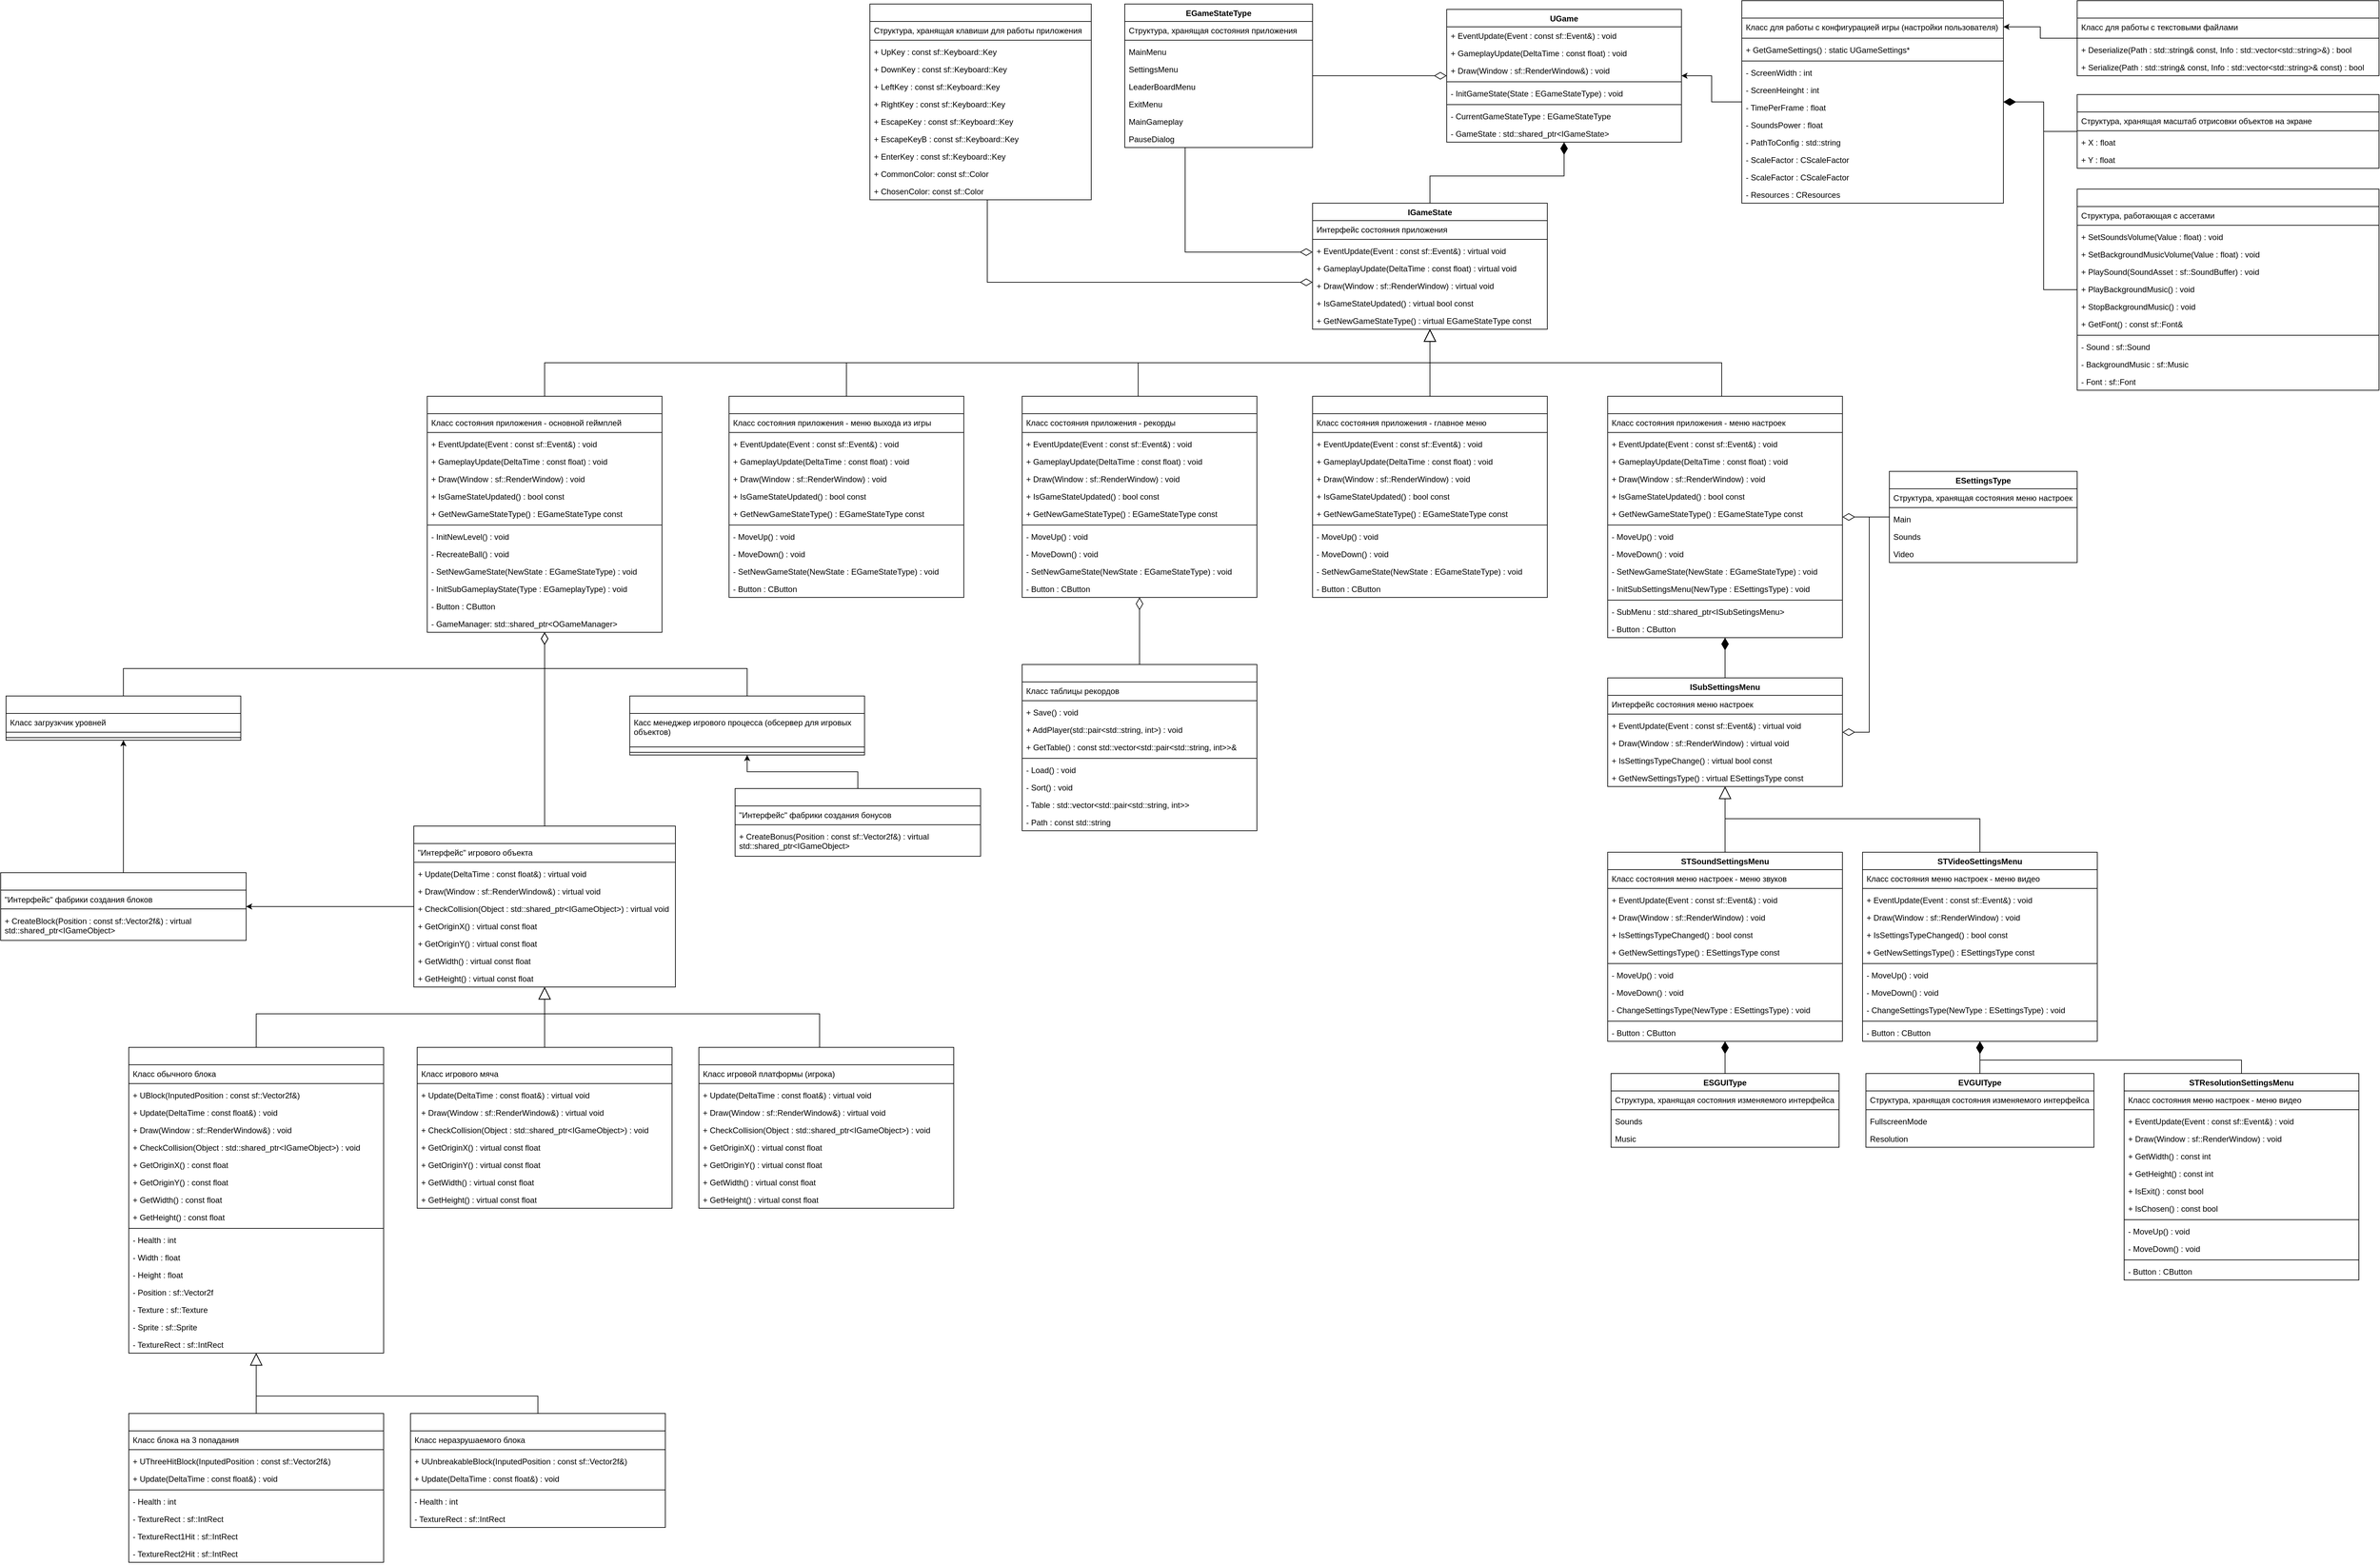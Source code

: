 <mxfile version="27.0.9">
  <diagram id="C5RBs43oDa-KdzZeNtuy" name="Page-1">
    <mxGraphModel dx="5491" dy="4337" grid="0" gridSize="10" guides="1" tooltips="1" connect="1" arrows="1" fold="1" page="1" pageScale="1" pageWidth="4681" pageHeight="3300" background="none" math="0" shadow="0">
      <root>
        <mxCell id="WIyWlLk6GJQsqaUBKTNV-0" />
        <mxCell id="WIyWlLk6GJQsqaUBKTNV-1" parent="WIyWlLk6GJQsqaUBKTNV-0" />
        <mxCell id="mIAvJtMPUzI_2ObBkgAI-0" value="UGame" style="swimlane;fontStyle=1;align=center;verticalAlign=top;childLayout=stackLayout;horizontal=1;startSize=26;horizontalStack=0;resizeParent=1;resizeParentMax=0;resizeLast=0;collapsible=1;marginBottom=0;whiteSpace=wrap;html=1;" parent="WIyWlLk6GJQsqaUBKTNV-1" vertex="1">
          <mxGeometry x="220" y="3" width="350" height="198" as="geometry" />
        </mxCell>
        <mxCell id="m5vQ8QybWkRni5qPWguu-1" value="+ EventUpdate(Event : const sf::Event&amp;amp;) : void" style="text;strokeColor=none;fillColor=none;align=left;verticalAlign=top;spacingLeft=4;spacingRight=4;overflow=hidden;rotatable=0;points=[[0,0.5],[1,0.5]];portConstraint=eastwest;whiteSpace=wrap;html=1;" parent="mIAvJtMPUzI_2ObBkgAI-0" vertex="1">
          <mxGeometry y="26" width="350" height="26" as="geometry" />
        </mxCell>
        <mxCell id="m5vQ8QybWkRni5qPWguu-2" value="+ GameplayUpdate(DeltaTime : const float) : void" style="text;strokeColor=none;fillColor=none;align=left;verticalAlign=top;spacingLeft=4;spacingRight=4;overflow=hidden;rotatable=0;points=[[0,0.5],[1,0.5]];portConstraint=eastwest;whiteSpace=wrap;html=1;" parent="mIAvJtMPUzI_2ObBkgAI-0" vertex="1">
          <mxGeometry y="52" width="350" height="26" as="geometry" />
        </mxCell>
        <mxCell id="m5vQ8QybWkRni5qPWguu-21" value="+ Draw(Window : sf::RenderWindow&amp;amp;) : void" style="text;strokeColor=none;fillColor=none;align=left;verticalAlign=top;spacingLeft=4;spacingRight=4;overflow=hidden;rotatable=0;points=[[0,0.5],[1,0.5]];portConstraint=eastwest;whiteSpace=wrap;html=1;" parent="mIAvJtMPUzI_2ObBkgAI-0" vertex="1">
          <mxGeometry y="78" width="350" height="26" as="geometry" />
        </mxCell>
        <mxCell id="m5vQ8QybWkRni5qPWguu-22" value="" style="line;strokeWidth=1;fillColor=none;align=left;verticalAlign=middle;spacingTop=-1;spacingLeft=3;spacingRight=3;rotatable=0;labelPosition=right;points=[];portConstraint=eastwest;strokeColor=inherit;" parent="mIAvJtMPUzI_2ObBkgAI-0" vertex="1">
          <mxGeometry y="104" width="350" height="8" as="geometry" />
        </mxCell>
        <mxCell id="m5vQ8QybWkRni5qPWguu-23" value="- InitGameState(State : EGameStateType) : void" style="text;strokeColor=none;fillColor=none;align=left;verticalAlign=top;spacingLeft=4;spacingRight=4;overflow=hidden;rotatable=0;points=[[0,0.5],[1,0.5]];portConstraint=eastwest;whiteSpace=wrap;html=1;" parent="mIAvJtMPUzI_2ObBkgAI-0" vertex="1">
          <mxGeometry y="112" width="350" height="26" as="geometry" />
        </mxCell>
        <mxCell id="mIAvJtMPUzI_2ObBkgAI-2" value="" style="line;strokeWidth=1;fillColor=none;align=left;verticalAlign=middle;spacingTop=-1;spacingLeft=3;spacingRight=3;rotatable=0;labelPosition=right;points=[];portConstraint=eastwest;strokeColor=inherit;" parent="mIAvJtMPUzI_2ObBkgAI-0" vertex="1">
          <mxGeometry y="138" width="350" height="8" as="geometry" />
        </mxCell>
        <mxCell id="m5vQ8QybWkRni5qPWguu-24" value="- CurrentGameStateType : EGameStateType" style="text;strokeColor=none;fillColor=none;align=left;verticalAlign=top;spacingLeft=4;spacingRight=4;overflow=hidden;rotatable=0;points=[[0,0.5],[1,0.5]];portConstraint=eastwest;whiteSpace=wrap;html=1;" parent="mIAvJtMPUzI_2ObBkgAI-0" vertex="1">
          <mxGeometry y="146" width="350" height="26" as="geometry" />
        </mxCell>
        <mxCell id="QTxpvZjqz-ytvmbU1_I0-3" value="- GameState : std::shared_ptr&amp;lt;IGameState&amp;gt;&amp;nbsp;" style="text;strokeColor=none;fillColor=none;align=left;verticalAlign=top;spacingLeft=4;spacingRight=4;overflow=hidden;rotatable=0;points=[[0,0.5],[1,0.5]];portConstraint=eastwest;whiteSpace=wrap;html=1;" parent="mIAvJtMPUzI_2ObBkgAI-0" vertex="1">
          <mxGeometry y="172" width="350" height="26" as="geometry" />
        </mxCell>
        <mxCell id="QTxpvZjqz-ytvmbU1_I0-2" style="edgeStyle=orthogonalEdgeStyle;rounded=0;orthogonalLoop=1;jettySize=auto;html=1;endArrow=diamondThin;endFill=1;endSize=16;" parent="WIyWlLk6GJQsqaUBKTNV-1" source="QTxpvZjqz-ytvmbU1_I0-0" target="mIAvJtMPUzI_2ObBkgAI-0" edge="1">
          <mxGeometry relative="1" as="geometry" />
        </mxCell>
        <mxCell id="QTxpvZjqz-ytvmbU1_I0-0" value="&lt;span style=&quot;text-align: left;&quot;&gt;IGameState&lt;/span&gt;" style="swimlane;fontStyle=1;align=center;verticalAlign=top;childLayout=stackLayout;horizontal=1;startSize=26;horizontalStack=0;resizeParent=1;resizeParentMax=0;resizeLast=0;collapsible=1;marginBottom=0;whiteSpace=wrap;html=1;" parent="WIyWlLk6GJQsqaUBKTNV-1" vertex="1">
          <mxGeometry x="20" y="292" width="350" height="188" as="geometry" />
        </mxCell>
        <mxCell id="ER4_TQzlBBtjWuCRnng8-41" value="Интерфейс состояния приложения" style="text;strokeColor=none;fillColor=none;align=left;verticalAlign=top;spacingLeft=4;spacingRight=4;overflow=hidden;rotatable=0;points=[[0,0.5],[1,0.5]];portConstraint=eastwest;whiteSpace=wrap;html=1;" parent="QTxpvZjqz-ytvmbU1_I0-0" vertex="1">
          <mxGeometry y="26" width="350" height="24" as="geometry" />
        </mxCell>
        <mxCell id="ER4_TQzlBBtjWuCRnng8-43" value="" style="line;strokeWidth=1;fillColor=none;align=left;verticalAlign=middle;spacingTop=-1;spacingLeft=3;spacingRight=3;rotatable=0;labelPosition=right;points=[];portConstraint=eastwest;strokeColor=inherit;" parent="QTxpvZjqz-ytvmbU1_I0-0" vertex="1">
          <mxGeometry y="50" width="350" height="8" as="geometry" />
        </mxCell>
        <mxCell id="QTxpvZjqz-ytvmbU1_I0-4" value="+ EventUpdate(Event : const sf::Event&amp;amp;) : virtual void" style="text;strokeColor=none;fillColor=none;align=left;verticalAlign=top;spacingLeft=4;spacingRight=4;overflow=hidden;rotatable=0;points=[[0,0.5],[1,0.5]];portConstraint=eastwest;whiteSpace=wrap;html=1;" parent="QTxpvZjqz-ytvmbU1_I0-0" vertex="1">
          <mxGeometry y="58" width="350" height="26" as="geometry" />
        </mxCell>
        <mxCell id="QTxpvZjqz-ytvmbU1_I0-6" value="+ GameplayUpdate(DeltaTime : const float) : virtual void" style="text;strokeColor=none;fillColor=none;align=left;verticalAlign=top;spacingLeft=4;spacingRight=4;overflow=hidden;rotatable=0;points=[[0,0.5],[1,0.5]];portConstraint=eastwest;whiteSpace=wrap;html=1;" parent="QTxpvZjqz-ytvmbU1_I0-0" vertex="1">
          <mxGeometry y="84" width="350" height="26" as="geometry" />
        </mxCell>
        <mxCell id="QTxpvZjqz-ytvmbU1_I0-5" value="+ Draw(Window : sf::RenderWindow) : virtual void" style="text;strokeColor=none;fillColor=none;align=left;verticalAlign=top;spacingLeft=4;spacingRight=4;overflow=hidden;rotatable=0;points=[[0,0.5],[1,0.5]];portConstraint=eastwest;whiteSpace=wrap;html=1;" parent="QTxpvZjqz-ytvmbU1_I0-0" vertex="1">
          <mxGeometry y="110" width="350" height="26" as="geometry" />
        </mxCell>
        <mxCell id="QTxpvZjqz-ytvmbU1_I0-1" value="+ IsGameStateUpdated() : virtual bool const" style="text;strokeColor=none;fillColor=none;align=left;verticalAlign=top;spacingLeft=4;spacingRight=4;overflow=hidden;rotatable=0;points=[[0,0.5],[1,0.5]];portConstraint=eastwest;whiteSpace=wrap;html=1;" parent="QTxpvZjqz-ytvmbU1_I0-0" vertex="1">
          <mxGeometry y="136" width="350" height="26" as="geometry" />
        </mxCell>
        <mxCell id="m5vQ8QybWkRni5qPWguu-25" value="+ GetNewGameStateType() : virtual EGameStateType const" style="text;strokeColor=none;fillColor=none;align=left;verticalAlign=top;spacingLeft=4;spacingRight=4;overflow=hidden;rotatable=0;points=[[0,0.5],[1,0.5]];portConstraint=eastwest;whiteSpace=wrap;html=1;" parent="QTxpvZjqz-ytvmbU1_I0-0" vertex="1">
          <mxGeometry y="162" width="350" height="26" as="geometry" />
        </mxCell>
        <mxCell id="QTxpvZjqz-ytvmbU1_I0-12" style="edgeStyle=orthogonalEdgeStyle;rounded=0;orthogonalLoop=1;jettySize=auto;html=1;endArrow=block;endFill=0;endSize=16;" parent="WIyWlLk6GJQsqaUBKTNV-1" source="QTxpvZjqz-ytvmbU1_I0-7" target="QTxpvZjqz-ytvmbU1_I0-0" edge="1">
          <mxGeometry relative="1" as="geometry" />
        </mxCell>
        <mxCell id="QTxpvZjqz-ytvmbU1_I0-7" value="&lt;div style=&quot;text-align: left;&quot;&gt;&lt;span style=&quot;background-color: transparent;&quot;&gt;&lt;font color=&quot;#ffffff&quot;&gt;SMainMenu&lt;/font&gt;&lt;/span&gt;&lt;/div&gt;" style="swimlane;fontStyle=1;align=center;verticalAlign=top;childLayout=stackLayout;horizontal=1;startSize=26;horizontalStack=0;resizeParent=1;resizeParentMax=0;resizeLast=0;collapsible=1;marginBottom=0;whiteSpace=wrap;html=1;" parent="WIyWlLk6GJQsqaUBKTNV-1" vertex="1">
          <mxGeometry x="20" y="580" width="350" height="300" as="geometry" />
        </mxCell>
        <mxCell id="ER4_TQzlBBtjWuCRnng8-38" value="Класс состояния приложения - главное меню" style="text;strokeColor=none;fillColor=none;align=left;verticalAlign=top;spacingLeft=4;spacingRight=4;overflow=hidden;rotatable=0;points=[[0,0.5],[1,0.5]];portConstraint=eastwest;whiteSpace=wrap;html=1;" parent="QTxpvZjqz-ytvmbU1_I0-7" vertex="1">
          <mxGeometry y="26" width="350" height="24" as="geometry" />
        </mxCell>
        <mxCell id="ER4_TQzlBBtjWuCRnng8-39" value="" style="line;strokeWidth=1;fillColor=none;align=left;verticalAlign=middle;spacingTop=-1;spacingLeft=3;spacingRight=3;rotatable=0;labelPosition=right;points=[];portConstraint=eastwest;strokeColor=inherit;" parent="QTxpvZjqz-ytvmbU1_I0-7" vertex="1">
          <mxGeometry y="50" width="350" height="8" as="geometry" />
        </mxCell>
        <mxCell id="JqRzERHz9oreEXGYu_Tv-0" value="+ EventUpdate(Event : const sf::Event&amp;amp;) : void" style="text;strokeColor=none;fillColor=none;align=left;verticalAlign=top;spacingLeft=4;spacingRight=4;overflow=hidden;rotatable=0;points=[[0,0.5],[1,0.5]];portConstraint=eastwest;whiteSpace=wrap;html=1;" parent="QTxpvZjqz-ytvmbU1_I0-7" vertex="1">
          <mxGeometry y="58" width="350" height="26" as="geometry" />
        </mxCell>
        <mxCell id="JqRzERHz9oreEXGYu_Tv-1" value="+ GameplayUpdate(DeltaTime : const float) : void" style="text;strokeColor=none;fillColor=none;align=left;verticalAlign=top;spacingLeft=4;spacingRight=4;overflow=hidden;rotatable=0;points=[[0,0.5],[1,0.5]];portConstraint=eastwest;whiteSpace=wrap;html=1;" parent="QTxpvZjqz-ytvmbU1_I0-7" vertex="1">
          <mxGeometry y="84" width="350" height="26" as="geometry" />
        </mxCell>
        <mxCell id="JqRzERHz9oreEXGYu_Tv-2" value="+ Draw(Window : sf::RenderWindow) : void" style="text;strokeColor=none;fillColor=none;align=left;verticalAlign=top;spacingLeft=4;spacingRight=4;overflow=hidden;rotatable=0;points=[[0,0.5],[1,0.5]];portConstraint=eastwest;whiteSpace=wrap;html=1;" parent="QTxpvZjqz-ytvmbU1_I0-7" vertex="1">
          <mxGeometry y="110" width="350" height="26" as="geometry" />
        </mxCell>
        <mxCell id="JqRzERHz9oreEXGYu_Tv-3" value="+ IsGameStateUpdated() : bool const" style="text;strokeColor=none;fillColor=none;align=left;verticalAlign=top;spacingLeft=4;spacingRight=4;overflow=hidden;rotatable=0;points=[[0,0.5],[1,0.5]];portConstraint=eastwest;whiteSpace=wrap;html=1;" parent="QTxpvZjqz-ytvmbU1_I0-7" vertex="1">
          <mxGeometry y="136" width="350" height="26" as="geometry" />
        </mxCell>
        <mxCell id="JqRzERHz9oreEXGYu_Tv-4" value="+ GetNewGameStateType() : EGameStateType const" style="text;strokeColor=none;fillColor=none;align=left;verticalAlign=top;spacingLeft=4;spacingRight=4;overflow=hidden;rotatable=0;points=[[0,0.5],[1,0.5]];portConstraint=eastwest;whiteSpace=wrap;html=1;" parent="QTxpvZjqz-ytvmbU1_I0-7" vertex="1">
          <mxGeometry y="162" width="350" height="26" as="geometry" />
        </mxCell>
        <mxCell id="JqRzERHz9oreEXGYu_Tv-5" value="" style="line;strokeWidth=1;fillColor=none;align=left;verticalAlign=middle;spacingTop=-1;spacingLeft=3;spacingRight=3;rotatable=0;labelPosition=right;points=[];portConstraint=eastwest;strokeColor=inherit;" parent="QTxpvZjqz-ytvmbU1_I0-7" vertex="1">
          <mxGeometry y="188" width="350" height="8" as="geometry" />
        </mxCell>
        <mxCell id="JqRzERHz9oreEXGYu_Tv-6" value="- MoveUp() : void" style="text;strokeColor=none;fillColor=none;align=left;verticalAlign=top;spacingLeft=4;spacingRight=4;overflow=hidden;rotatable=0;points=[[0,0.5],[1,0.5]];portConstraint=eastwest;whiteSpace=wrap;html=1;" parent="QTxpvZjqz-ytvmbU1_I0-7" vertex="1">
          <mxGeometry y="196" width="350" height="26" as="geometry" />
        </mxCell>
        <mxCell id="JqRzERHz9oreEXGYu_Tv-7" value="- MoveDown() : void" style="text;strokeColor=none;fillColor=none;align=left;verticalAlign=top;spacingLeft=4;spacingRight=4;overflow=hidden;rotatable=0;points=[[0,0.5],[1,0.5]];portConstraint=eastwest;whiteSpace=wrap;html=1;" parent="QTxpvZjqz-ytvmbU1_I0-7" vertex="1">
          <mxGeometry y="222" width="350" height="26" as="geometry" />
        </mxCell>
        <mxCell id="JqRzERHz9oreEXGYu_Tv-8" value="- SetNewGameState(NewState : EGameStateType) : void" style="text;strokeColor=none;fillColor=none;align=left;verticalAlign=top;spacingLeft=4;spacingRight=4;overflow=hidden;rotatable=0;points=[[0,0.5],[1,0.5]];portConstraint=eastwest;whiteSpace=wrap;html=1;" parent="QTxpvZjqz-ytvmbU1_I0-7" vertex="1">
          <mxGeometry y="248" width="350" height="26" as="geometry" />
        </mxCell>
        <mxCell id="JhbphE8QyhNqGUzTcBjg-22" value="- Button : CButton" style="text;strokeColor=none;fillColor=none;align=left;verticalAlign=top;spacingLeft=4;spacingRight=4;overflow=hidden;rotatable=0;points=[[0,0.5],[1,0.5]];portConstraint=eastwest;whiteSpace=wrap;html=1;" parent="QTxpvZjqz-ytvmbU1_I0-7" vertex="1">
          <mxGeometry y="274" width="350" height="26" as="geometry" />
        </mxCell>
        <mxCell id="3M1sRWofm5z4MfsuXt5v-2" style="edgeStyle=orthogonalEdgeStyle;rounded=0;orthogonalLoop=1;jettySize=auto;html=1;" parent="WIyWlLk6GJQsqaUBKTNV-1" source="3M1sRWofm5z4MfsuXt5v-0" target="mIAvJtMPUzI_2ObBkgAI-0" edge="1">
          <mxGeometry relative="1" as="geometry" />
        </mxCell>
        <mxCell id="3M1sRWofm5z4MfsuXt5v-0" value="&lt;div style=&quot;text-align: left;&quot;&gt;&lt;span style=&quot;background-color: transparent;&quot;&gt;&lt;font color=&quot;#ffffff&quot;&gt;UGameSettings&lt;/font&gt;&lt;/span&gt;&lt;/div&gt;" style="swimlane;fontStyle=1;align=center;verticalAlign=top;childLayout=stackLayout;horizontal=1;startSize=26;horizontalStack=0;resizeParent=1;resizeParentMax=0;resizeLast=0;collapsible=1;marginBottom=0;whiteSpace=wrap;html=1;" parent="WIyWlLk6GJQsqaUBKTNV-1" vertex="1">
          <mxGeometry x="660" y="-10" width="390" height="302" as="geometry" />
        </mxCell>
        <mxCell id="3M1sRWofm5z4MfsuXt5v-5" value="Класс для работы с конфигурацией игры (настройки пользователя)" style="text;strokeColor=none;fillColor=none;align=left;verticalAlign=top;spacingLeft=4;spacingRight=4;overflow=hidden;rotatable=0;points=[[0,0.5],[1,0.5]];portConstraint=eastwest;whiteSpace=wrap;html=1;" parent="3M1sRWofm5z4MfsuXt5v-0" vertex="1">
          <mxGeometry y="26" width="390" height="26" as="geometry" />
        </mxCell>
        <mxCell id="pU9GOzpuwlTfgGgmMOFW-5" value="" style="line;strokeWidth=1;fillColor=none;align=left;verticalAlign=middle;spacingTop=-1;spacingLeft=3;spacingRight=3;rotatable=0;labelPosition=right;points=[];portConstraint=eastwest;strokeColor=inherit;" parent="3M1sRWofm5z4MfsuXt5v-0" vertex="1">
          <mxGeometry y="52" width="390" height="8" as="geometry" />
        </mxCell>
        <mxCell id="3M1sRWofm5z4MfsuXt5v-1" value="+ GetGameSettings() : static UGameSettings*" style="text;strokeColor=none;fillColor=none;align=left;verticalAlign=top;spacingLeft=4;spacingRight=4;overflow=hidden;rotatable=0;points=[[0,0.5],[1,0.5]];portConstraint=eastwest;whiteSpace=wrap;html=1;" parent="3M1sRWofm5z4MfsuXt5v-0" vertex="1">
          <mxGeometry y="60" width="390" height="26" as="geometry" />
        </mxCell>
        <mxCell id="pU9GOzpuwlTfgGgmMOFW-11" value="" style="line;strokeWidth=1;fillColor=none;align=left;verticalAlign=middle;spacingTop=-1;spacingLeft=3;spacingRight=3;rotatable=0;labelPosition=right;points=[];portConstraint=eastwest;strokeColor=inherit;" parent="3M1sRWofm5z4MfsuXt5v-0" vertex="1">
          <mxGeometry y="86" width="390" height="8" as="geometry" />
        </mxCell>
        <mxCell id="pU9GOzpuwlTfgGgmMOFW-14" value="- ScreenWidth : int" style="text;strokeColor=none;fillColor=none;align=left;verticalAlign=top;spacingLeft=4;spacingRight=4;overflow=hidden;rotatable=0;points=[[0,0.5],[1,0.5]];portConstraint=eastwest;whiteSpace=wrap;html=1;" parent="3M1sRWofm5z4MfsuXt5v-0" vertex="1">
          <mxGeometry y="94" width="390" height="26" as="geometry" />
        </mxCell>
        <mxCell id="pU9GOzpuwlTfgGgmMOFW-15" value="- ScreenHeinght : int" style="text;strokeColor=none;fillColor=none;align=left;verticalAlign=top;spacingLeft=4;spacingRight=4;overflow=hidden;rotatable=0;points=[[0,0.5],[1,0.5]];portConstraint=eastwest;whiteSpace=wrap;html=1;" parent="3M1sRWofm5z4MfsuXt5v-0" vertex="1">
          <mxGeometry y="120" width="390" height="26" as="geometry" />
        </mxCell>
        <mxCell id="pU9GOzpuwlTfgGgmMOFW-16" value="- TimePerFrame : float" style="text;strokeColor=none;fillColor=none;align=left;verticalAlign=top;spacingLeft=4;spacingRight=4;overflow=hidden;rotatable=0;points=[[0,0.5],[1,0.5]];portConstraint=eastwest;whiteSpace=wrap;html=1;" parent="3M1sRWofm5z4MfsuXt5v-0" vertex="1">
          <mxGeometry y="146" width="390" height="26" as="geometry" />
        </mxCell>
        <mxCell id="pU9GOzpuwlTfgGgmMOFW-13" value="- SoundsPower : float" style="text;strokeColor=none;fillColor=none;align=left;verticalAlign=top;spacingLeft=4;spacingRight=4;overflow=hidden;rotatable=0;points=[[0,0.5],[1,0.5]];portConstraint=eastwest;whiteSpace=wrap;html=1;" parent="3M1sRWofm5z4MfsuXt5v-0" vertex="1">
          <mxGeometry y="172" width="390" height="26" as="geometry" />
        </mxCell>
        <mxCell id="pU9GOzpuwlTfgGgmMOFW-17" value="- PathToConfig : std::string" style="text;strokeColor=none;fillColor=none;align=left;verticalAlign=top;spacingLeft=4;spacingRight=4;overflow=hidden;rotatable=0;points=[[0,0.5],[1,0.5]];portConstraint=eastwest;whiteSpace=wrap;html=1;" parent="3M1sRWofm5z4MfsuXt5v-0" vertex="1">
          <mxGeometry y="198" width="390" height="26" as="geometry" />
        </mxCell>
        <mxCell id="pU9GOzpuwlTfgGgmMOFW-12" value="- ScaleFactor : CScaleFactor" style="text;strokeColor=none;fillColor=none;align=left;verticalAlign=top;spacingLeft=4;spacingRight=4;overflow=hidden;rotatable=0;points=[[0,0.5],[1,0.5]];portConstraint=eastwest;whiteSpace=wrap;html=1;" parent="3M1sRWofm5z4MfsuXt5v-0" vertex="1">
          <mxGeometry y="224" width="390" height="26" as="geometry" />
        </mxCell>
        <mxCell id="PB9UNWaJ4YtpC0oOlOba-7" value="- ScaleFactor : CScaleFactor" style="text;strokeColor=none;fillColor=none;align=left;verticalAlign=top;spacingLeft=4;spacingRight=4;overflow=hidden;rotatable=0;points=[[0,0.5],[1,0.5]];portConstraint=eastwest;whiteSpace=wrap;html=1;" parent="3M1sRWofm5z4MfsuXt5v-0" vertex="1">
          <mxGeometry y="250" width="390" height="26" as="geometry" />
        </mxCell>
        <mxCell id="mIAvJtMPUzI_2ObBkgAI-3" value="- Resources : СResources" style="text;strokeColor=none;fillColor=none;align=left;verticalAlign=top;spacingLeft=4;spacingRight=4;overflow=hidden;rotatable=0;points=[[0,0.5],[1,0.5]];portConstraint=eastwest;whiteSpace=wrap;html=1;" parent="3M1sRWofm5z4MfsuXt5v-0" vertex="1">
          <mxGeometry y="276" width="390" height="26" as="geometry" />
        </mxCell>
        <mxCell id="pU9GOzpuwlTfgGgmMOFW-19" style="edgeStyle=orthogonalEdgeStyle;rounded=0;orthogonalLoop=1;jettySize=auto;html=1;entryX=1;entryY=0.5;entryDx=0;entryDy=0;" parent="WIyWlLk6GJQsqaUBKTNV-1" source="3M1sRWofm5z4MfsuXt5v-6" target="3M1sRWofm5z4MfsuXt5v-5" edge="1">
          <mxGeometry relative="1" as="geometry" />
        </mxCell>
        <mxCell id="3M1sRWofm5z4MfsuXt5v-6" value="&lt;div style=&quot;text-align: left;&quot;&gt;&lt;span style=&quot;background-color: transparent;&quot;&gt;&lt;font color=&quot;#ffffff&quot;&gt;UFileSystem&lt;/font&gt;&lt;/span&gt;&lt;/div&gt;" style="swimlane;fontStyle=1;align=center;verticalAlign=top;childLayout=stackLayout;horizontal=1;startSize=26;horizontalStack=0;resizeParent=1;resizeParentMax=0;resizeLast=0;collapsible=1;marginBottom=0;whiteSpace=wrap;html=1;" parent="WIyWlLk6GJQsqaUBKTNV-1" vertex="1">
          <mxGeometry x="1160" y="-10" width="450" height="112" as="geometry" />
        </mxCell>
        <mxCell id="3M1sRWofm5z4MfsuXt5v-7" value="Класс для работы с текстовыми файлами" style="text;strokeColor=none;fillColor=none;align=left;verticalAlign=top;spacingLeft=4;spacingRight=4;overflow=hidden;rotatable=0;points=[[0,0.5],[1,0.5]];portConstraint=eastwest;whiteSpace=wrap;html=1;" parent="3M1sRWofm5z4MfsuXt5v-6" vertex="1">
          <mxGeometry y="26" width="450" height="26" as="geometry" />
        </mxCell>
        <mxCell id="pU9GOzpuwlTfgGgmMOFW-6" value="" style="line;strokeWidth=1;fillColor=none;align=left;verticalAlign=middle;spacingTop=-1;spacingLeft=3;spacingRight=3;rotatable=0;labelPosition=right;points=[];portConstraint=eastwest;strokeColor=inherit;" parent="3M1sRWofm5z4MfsuXt5v-6" vertex="1">
          <mxGeometry y="52" width="450" height="8" as="geometry" />
        </mxCell>
        <mxCell id="3M1sRWofm5z4MfsuXt5v-8" value="+ Deserialize(Path : std::string&amp;amp; const, Info : std::vector&amp;lt;std::string&amp;gt;&amp;amp;) : bool" style="text;strokeColor=none;fillColor=none;align=left;verticalAlign=top;spacingLeft=4;spacingRight=4;overflow=hidden;rotatable=0;points=[[0,0.5],[1,0.5]];portConstraint=eastwest;whiteSpace=wrap;html=1;" parent="3M1sRWofm5z4MfsuXt5v-6" vertex="1">
          <mxGeometry y="60" width="450" height="26" as="geometry" />
        </mxCell>
        <mxCell id="pU9GOzpuwlTfgGgmMOFW-8" value="+ Serialize(Path : std::string&amp;amp; const, Info : std::vector&amp;lt;std::string&amp;gt;&amp;amp; const) : bool" style="text;strokeColor=none;fillColor=none;align=left;verticalAlign=top;spacingLeft=4;spacingRight=4;overflow=hidden;rotatable=0;points=[[0,0.5],[1,0.5]];portConstraint=eastwest;whiteSpace=wrap;html=1;" parent="3M1sRWofm5z4MfsuXt5v-6" vertex="1">
          <mxGeometry y="86" width="450" height="26" as="geometry" />
        </mxCell>
        <mxCell id="PB9UNWaJ4YtpC0oOlOba-8" style="edgeStyle=orthogonalEdgeStyle;rounded=0;orthogonalLoop=1;jettySize=auto;html=1;endSize=16;endArrow=diamondThin;endFill=1;" parent="WIyWlLk6GJQsqaUBKTNV-1" source="pU9GOzpuwlTfgGgmMOFW-0" target="3M1sRWofm5z4MfsuXt5v-0" edge="1">
          <mxGeometry relative="1" as="geometry" />
        </mxCell>
        <mxCell id="pU9GOzpuwlTfgGgmMOFW-0" value="&lt;div style=&quot;text-align: left;&quot;&gt;&lt;span style=&quot;background-color: transparent;&quot;&gt;&lt;font color=&quot;#ffffff&quot;&gt;CScaleFactor&lt;/font&gt;&lt;/span&gt;&lt;/div&gt;" style="swimlane;fontStyle=1;align=center;verticalAlign=top;childLayout=stackLayout;horizontal=1;startSize=26;horizontalStack=0;resizeParent=1;resizeParentMax=0;resizeLast=0;collapsible=1;marginBottom=0;whiteSpace=wrap;html=1;" parent="WIyWlLk6GJQsqaUBKTNV-1" vertex="1">
          <mxGeometry x="1160" y="130" width="450" height="110" as="geometry" />
        </mxCell>
        <mxCell id="pU9GOzpuwlTfgGgmMOFW-1" value="Структура, хранящая масштаб отрисовки объектов на экране" style="text;strokeColor=none;fillColor=none;align=left;verticalAlign=top;spacingLeft=4;spacingRight=4;overflow=hidden;rotatable=0;points=[[0,0.5],[1,0.5]];portConstraint=eastwest;whiteSpace=wrap;html=1;" parent="pU9GOzpuwlTfgGgmMOFW-0" vertex="1">
          <mxGeometry y="26" width="450" height="24" as="geometry" />
        </mxCell>
        <mxCell id="pU9GOzpuwlTfgGgmMOFW-7" value="" style="line;strokeWidth=1;fillColor=none;align=left;verticalAlign=middle;spacingTop=-1;spacingLeft=3;spacingRight=3;rotatable=0;labelPosition=right;points=[];portConstraint=eastwest;strokeColor=inherit;" parent="pU9GOzpuwlTfgGgmMOFW-0" vertex="1">
          <mxGeometry y="50" width="450" height="8" as="geometry" />
        </mxCell>
        <mxCell id="pU9GOzpuwlTfgGgmMOFW-2" value="+ X : float" style="text;strokeColor=none;fillColor=none;align=left;verticalAlign=top;spacingLeft=4;spacingRight=4;overflow=hidden;rotatable=0;points=[[0,0.5],[1,0.5]];portConstraint=eastwest;whiteSpace=wrap;html=1;" parent="pU9GOzpuwlTfgGgmMOFW-0" vertex="1">
          <mxGeometry y="58" width="450" height="26" as="geometry" />
        </mxCell>
        <mxCell id="pU9GOzpuwlTfgGgmMOFW-3" value="+ Y : float" style="text;strokeColor=none;fillColor=none;align=left;verticalAlign=top;spacingLeft=4;spacingRight=4;overflow=hidden;rotatable=0;points=[[0,0.5],[1,0.5]];portConstraint=eastwest;whiteSpace=wrap;html=1;" parent="pU9GOzpuwlTfgGgmMOFW-0" vertex="1">
          <mxGeometry y="84" width="450" height="26" as="geometry" />
        </mxCell>
        <mxCell id="PB9UNWaJ4YtpC0oOlOba-9" style="edgeStyle=orthogonalEdgeStyle;rounded=0;orthogonalLoop=1;jettySize=auto;html=1;endArrow=diamondThin;endFill=1;endSize=16;" parent="WIyWlLk6GJQsqaUBKTNV-1" source="PB9UNWaJ4YtpC0oOlOba-1" target="3M1sRWofm5z4MfsuXt5v-0" edge="1">
          <mxGeometry relative="1" as="geometry" />
        </mxCell>
        <mxCell id="PB9UNWaJ4YtpC0oOlOba-1" value="&lt;div style=&quot;text-align: left;&quot;&gt;&lt;span style=&quot;background-color: transparent;&quot;&gt;&lt;font color=&quot;#ffffff&quot;&gt;CResources&lt;/font&gt;&lt;/span&gt;&lt;/div&gt;" style="swimlane;fontStyle=1;align=center;verticalAlign=top;childLayout=stackLayout;horizontal=1;startSize=26;horizontalStack=0;resizeParent=1;resizeParentMax=0;resizeLast=0;collapsible=1;marginBottom=0;whiteSpace=wrap;html=1;" parent="WIyWlLk6GJQsqaUBKTNV-1" vertex="1">
          <mxGeometry x="1160" y="271" width="450" height="300" as="geometry" />
        </mxCell>
        <mxCell id="PB9UNWaJ4YtpC0oOlOba-2" value="Структура, работающая с ассетами" style="text;strokeColor=none;fillColor=none;align=left;verticalAlign=top;spacingLeft=4;spacingRight=4;overflow=hidden;rotatable=0;points=[[0,0.5],[1,0.5]];portConstraint=eastwest;whiteSpace=wrap;html=1;" parent="PB9UNWaJ4YtpC0oOlOba-1" vertex="1">
          <mxGeometry y="26" width="450" height="24" as="geometry" />
        </mxCell>
        <mxCell id="PB9UNWaJ4YtpC0oOlOba-3" value="" style="line;strokeWidth=1;fillColor=none;align=left;verticalAlign=middle;spacingTop=-1;spacingLeft=3;spacingRight=3;rotatable=0;labelPosition=right;points=[];portConstraint=eastwest;strokeColor=inherit;" parent="PB9UNWaJ4YtpC0oOlOba-1" vertex="1">
          <mxGeometry y="50" width="450" height="8" as="geometry" />
        </mxCell>
        <mxCell id="m5vQ8QybWkRni5qPWguu-17" value="+ SetSoundsVolume(Value : float) : void" style="text;strokeColor=none;fillColor=none;align=left;verticalAlign=top;spacingLeft=4;spacingRight=4;overflow=hidden;rotatable=0;points=[[0,0.5],[1,0.5]];portConstraint=eastwest;whiteSpace=wrap;html=1;" parent="PB9UNWaJ4YtpC0oOlOba-1" vertex="1">
          <mxGeometry y="58" width="450" height="26" as="geometry" />
        </mxCell>
        <mxCell id="m5vQ8QybWkRni5qPWguu-18" value="+ SetBackgroundMusicVolume(Value : float) : void" style="text;strokeColor=none;fillColor=none;align=left;verticalAlign=top;spacingLeft=4;spacingRight=4;overflow=hidden;rotatable=0;points=[[0,0.5],[1,0.5]];portConstraint=eastwest;whiteSpace=wrap;html=1;" parent="PB9UNWaJ4YtpC0oOlOba-1" vertex="1">
          <mxGeometry y="84" width="450" height="26" as="geometry" />
        </mxCell>
        <mxCell id="PB9UNWaJ4YtpC0oOlOba-10" value="+ PlaySound(SoundAsset : sf::SoundBuffer) : void" style="text;strokeColor=none;fillColor=none;align=left;verticalAlign=top;spacingLeft=4;spacingRight=4;overflow=hidden;rotatable=0;points=[[0,0.5],[1,0.5]];portConstraint=eastwest;whiteSpace=wrap;html=1;" parent="PB9UNWaJ4YtpC0oOlOba-1" vertex="1">
          <mxGeometry y="110" width="450" height="26" as="geometry" />
        </mxCell>
        <mxCell id="PB9UNWaJ4YtpC0oOlOba-12" value="+ PlayBackgroundMusic() : void&amp;nbsp;" style="text;strokeColor=none;fillColor=none;align=left;verticalAlign=top;spacingLeft=4;spacingRight=4;overflow=hidden;rotatable=0;points=[[0,0.5],[1,0.5]];portConstraint=eastwest;whiteSpace=wrap;html=1;" parent="PB9UNWaJ4YtpC0oOlOba-1" vertex="1">
          <mxGeometry y="136" width="450" height="26" as="geometry" />
        </mxCell>
        <mxCell id="m5vQ8QybWkRni5qPWguu-20" value="+ StopBackgroundMusic() : void&amp;nbsp;" style="text;strokeColor=none;fillColor=none;align=left;verticalAlign=top;spacingLeft=4;spacingRight=4;overflow=hidden;rotatable=0;points=[[0,0.5],[1,0.5]];portConstraint=eastwest;whiteSpace=wrap;html=1;" parent="PB9UNWaJ4YtpC0oOlOba-1" vertex="1">
          <mxGeometry y="162" width="450" height="26" as="geometry" />
        </mxCell>
        <mxCell id="m5vQ8QybWkRni5qPWguu-19" value="+ GetFont() : const sf::Font&amp;amp;&amp;nbsp;" style="text;strokeColor=none;fillColor=none;align=left;verticalAlign=top;spacingLeft=4;spacingRight=4;overflow=hidden;rotatable=0;points=[[0,0.5],[1,0.5]];portConstraint=eastwest;whiteSpace=wrap;html=1;" parent="PB9UNWaJ4YtpC0oOlOba-1" vertex="1">
          <mxGeometry y="188" width="450" height="26" as="geometry" />
        </mxCell>
        <mxCell id="PB9UNWaJ4YtpC0oOlOba-11" value="" style="line;strokeWidth=1;fillColor=none;align=left;verticalAlign=middle;spacingTop=-1;spacingLeft=3;spacingRight=3;rotatable=0;labelPosition=right;points=[];portConstraint=eastwest;strokeColor=inherit;" parent="PB9UNWaJ4YtpC0oOlOba-1" vertex="1">
          <mxGeometry y="214" width="450" height="8" as="geometry" />
        </mxCell>
        <mxCell id="PB9UNWaJ4YtpC0oOlOba-4" value="- Sound : sf::Sound" style="text;strokeColor=none;fillColor=none;align=left;verticalAlign=top;spacingLeft=4;spacingRight=4;overflow=hidden;rotatable=0;points=[[0,0.5],[1,0.5]];portConstraint=eastwest;whiteSpace=wrap;html=1;" parent="PB9UNWaJ4YtpC0oOlOba-1" vertex="1">
          <mxGeometry y="222" width="450" height="26" as="geometry" />
        </mxCell>
        <mxCell id="m5vQ8QybWkRni5qPWguu-16" value="- BackgroundMusic : sf::Music" style="text;strokeColor=none;fillColor=none;align=left;verticalAlign=top;spacingLeft=4;spacingRight=4;overflow=hidden;rotatable=0;points=[[0,0.5],[1,0.5]];portConstraint=eastwest;whiteSpace=wrap;html=1;" parent="PB9UNWaJ4YtpC0oOlOba-1" vertex="1">
          <mxGeometry y="248" width="450" height="26" as="geometry" />
        </mxCell>
        <mxCell id="PB9UNWaJ4YtpC0oOlOba-5" value="- Font : sf::Font" style="text;strokeColor=none;fillColor=none;align=left;verticalAlign=top;spacingLeft=4;spacingRight=4;overflow=hidden;rotatable=0;points=[[0,0.5],[1,0.5]];portConstraint=eastwest;whiteSpace=wrap;html=1;" parent="PB9UNWaJ4YtpC0oOlOba-1" vertex="1">
          <mxGeometry y="274" width="450" height="26" as="geometry" />
        </mxCell>
        <mxCell id="m5vQ8QybWkRni5qPWguu-14" style="edgeStyle=orthogonalEdgeStyle;rounded=0;orthogonalLoop=1;jettySize=auto;html=1;endArrow=diamondThin;endFill=0;endSize=16;" parent="WIyWlLk6GJQsqaUBKTNV-1" source="m5vQ8QybWkRni5qPWguu-3" target="mIAvJtMPUzI_2ObBkgAI-0" edge="1">
          <mxGeometry relative="1" as="geometry" />
        </mxCell>
        <mxCell id="m5vQ8QybWkRni5qPWguu-15" style="edgeStyle=orthogonalEdgeStyle;rounded=0;orthogonalLoop=1;jettySize=auto;html=1;endArrow=diamondThin;endFill=0;endSize=16;" parent="WIyWlLk6GJQsqaUBKTNV-1" source="m5vQ8QybWkRni5qPWguu-3" target="QTxpvZjqz-ytvmbU1_I0-0" edge="1">
          <mxGeometry relative="1" as="geometry">
            <Array as="points">
              <mxPoint x="-170" y="365" />
            </Array>
          </mxGeometry>
        </mxCell>
        <mxCell id="m5vQ8QybWkRni5qPWguu-3" value="&lt;span style=&quot;text-align: left;&quot;&gt;EGameStateType&lt;/span&gt;" style="swimlane;fontStyle=1;align=center;verticalAlign=top;childLayout=stackLayout;horizontal=1;startSize=26;horizontalStack=0;resizeParent=1;resizeParentMax=0;resizeLast=0;collapsible=1;marginBottom=0;whiteSpace=wrap;html=1;" parent="WIyWlLk6GJQsqaUBKTNV-1" vertex="1">
          <mxGeometry x="-260" y="-5" width="280" height="214" as="geometry" />
        </mxCell>
        <mxCell id="ER4_TQzlBBtjWuCRnng8-36" value="Структура, хранящая состояния приложения" style="text;strokeColor=none;fillColor=none;align=left;verticalAlign=top;spacingLeft=4;spacingRight=4;overflow=hidden;rotatable=0;points=[[0,0.5],[1,0.5]];portConstraint=eastwest;whiteSpace=wrap;html=1;" parent="m5vQ8QybWkRni5qPWguu-3" vertex="1">
          <mxGeometry y="26" width="280" height="24" as="geometry" />
        </mxCell>
        <mxCell id="ER4_TQzlBBtjWuCRnng8-37" value="" style="line;strokeWidth=1;fillColor=none;align=left;verticalAlign=middle;spacingTop=-1;spacingLeft=3;spacingRight=3;rotatable=0;labelPosition=right;points=[];portConstraint=eastwest;strokeColor=inherit;" parent="m5vQ8QybWkRni5qPWguu-3" vertex="1">
          <mxGeometry y="50" width="280" height="8" as="geometry" />
        </mxCell>
        <mxCell id="m5vQ8QybWkRni5qPWguu-4" value="MainMenu" style="text;strokeColor=none;fillColor=none;align=left;verticalAlign=top;spacingLeft=4;spacingRight=4;overflow=hidden;rotatable=0;points=[[0,0.5],[1,0.5]];portConstraint=eastwest;whiteSpace=wrap;html=1;" parent="m5vQ8QybWkRni5qPWguu-3" vertex="1">
          <mxGeometry y="58" width="280" height="26" as="geometry" />
        </mxCell>
        <mxCell id="m5vQ8QybWkRni5qPWguu-9" value="SettingsMenu" style="text;strokeColor=none;fillColor=none;align=left;verticalAlign=top;spacingLeft=4;spacingRight=4;overflow=hidden;rotatable=0;points=[[0,0.5],[1,0.5]];portConstraint=eastwest;whiteSpace=wrap;html=1;" parent="m5vQ8QybWkRni5qPWguu-3" vertex="1">
          <mxGeometry y="84" width="280" height="26" as="geometry" />
        </mxCell>
        <mxCell id="m5vQ8QybWkRni5qPWguu-12" value="LeaderBoardMenu" style="text;strokeColor=none;fillColor=none;align=left;verticalAlign=top;spacingLeft=4;spacingRight=4;overflow=hidden;rotatable=0;points=[[0,0.5],[1,0.5]];portConstraint=eastwest;whiteSpace=wrap;html=1;" parent="m5vQ8QybWkRni5qPWguu-3" vertex="1">
          <mxGeometry y="110" width="280" height="26" as="geometry" />
        </mxCell>
        <mxCell id="m5vQ8QybWkRni5qPWguu-13" value="ExitMenu" style="text;strokeColor=none;fillColor=none;align=left;verticalAlign=top;spacingLeft=4;spacingRight=4;overflow=hidden;rotatable=0;points=[[0,0.5],[1,0.5]];portConstraint=eastwest;whiteSpace=wrap;html=1;" parent="m5vQ8QybWkRni5qPWguu-3" vertex="1">
          <mxGeometry y="136" width="280" height="26" as="geometry" />
        </mxCell>
        <mxCell id="m5vQ8QybWkRni5qPWguu-11" value="MainGameplay" style="text;strokeColor=none;fillColor=none;align=left;verticalAlign=top;spacingLeft=4;spacingRight=4;overflow=hidden;rotatable=0;points=[[0,0.5],[1,0.5]];portConstraint=eastwest;whiteSpace=wrap;html=1;" parent="m5vQ8QybWkRni5qPWguu-3" vertex="1">
          <mxGeometry y="162" width="280" height="26" as="geometry" />
        </mxCell>
        <mxCell id="m5vQ8QybWkRni5qPWguu-10" value="PauseDialog" style="text;strokeColor=none;fillColor=none;align=left;verticalAlign=top;spacingLeft=4;spacingRight=4;overflow=hidden;rotatable=0;points=[[0,0.5],[1,0.5]];portConstraint=eastwest;whiteSpace=wrap;html=1;" parent="m5vQ8QybWkRni5qPWguu-3" vertex="1">
          <mxGeometry y="188" width="280" height="26" as="geometry" />
        </mxCell>
        <mxCell id="JqRzERHz9oreEXGYu_Tv-18" style="edgeStyle=orthogonalEdgeStyle;rounded=0;orthogonalLoop=1;jettySize=auto;html=1;endArrow=block;endFill=0;endSize=16;" parent="WIyWlLk6GJQsqaUBKTNV-1" source="JqRzERHz9oreEXGYu_Tv-19" target="QTxpvZjqz-ytvmbU1_I0-0" edge="1">
          <mxGeometry relative="1" as="geometry">
            <mxPoint x="595" y="448" as="targetPoint" />
            <Array as="points">
              <mxPoint x="630" y="530" />
              <mxPoint x="195" y="530" />
            </Array>
          </mxGeometry>
        </mxCell>
        <mxCell id="JqRzERHz9oreEXGYu_Tv-19" value="&lt;div style=&quot;text-align: left;&quot;&gt;&lt;span style=&quot;background-color: transparent;&quot;&gt;&lt;font color=&quot;#ffffff&quot;&gt;SSettingsMenu&lt;/font&gt;&lt;/span&gt;&lt;/div&gt;" style="swimlane;fontStyle=1;align=center;verticalAlign=top;childLayout=stackLayout;horizontal=1;startSize=26;horizontalStack=0;resizeParent=1;resizeParentMax=0;resizeLast=0;collapsible=1;marginBottom=0;whiteSpace=wrap;html=1;" parent="WIyWlLk6GJQsqaUBKTNV-1" vertex="1">
          <mxGeometry x="460" y="580" width="350" height="360" as="geometry" />
        </mxCell>
        <mxCell id="ER4_TQzlBBtjWuCRnng8-40" value="Класс состояния приложения - меню настроек" style="text;strokeColor=none;fillColor=none;align=left;verticalAlign=top;spacingLeft=4;spacingRight=4;overflow=hidden;rotatable=0;points=[[0,0.5],[1,0.5]];portConstraint=eastwest;whiteSpace=wrap;html=1;" parent="JqRzERHz9oreEXGYu_Tv-19" vertex="1">
          <mxGeometry y="26" width="350" height="24" as="geometry" />
        </mxCell>
        <mxCell id="ER4_TQzlBBtjWuCRnng8-42" value="" style="line;strokeWidth=1;fillColor=none;align=left;verticalAlign=middle;spacingTop=-1;spacingLeft=3;spacingRight=3;rotatable=0;labelPosition=right;points=[];portConstraint=eastwest;strokeColor=inherit;" parent="JqRzERHz9oreEXGYu_Tv-19" vertex="1">
          <mxGeometry y="50" width="350" height="8" as="geometry" />
        </mxCell>
        <mxCell id="JqRzERHz9oreEXGYu_Tv-20" value="+ EventUpdate(Event : const sf::Event&amp;amp;) : void" style="text;strokeColor=none;fillColor=none;align=left;verticalAlign=top;spacingLeft=4;spacingRight=4;overflow=hidden;rotatable=0;points=[[0,0.5],[1,0.5]];portConstraint=eastwest;whiteSpace=wrap;html=1;" parent="JqRzERHz9oreEXGYu_Tv-19" vertex="1">
          <mxGeometry y="58" width="350" height="26" as="geometry" />
        </mxCell>
        <mxCell id="JqRzERHz9oreEXGYu_Tv-21" value="+ GameplayUpdate(DeltaTime : const float) : void" style="text;strokeColor=none;fillColor=none;align=left;verticalAlign=top;spacingLeft=4;spacingRight=4;overflow=hidden;rotatable=0;points=[[0,0.5],[1,0.5]];portConstraint=eastwest;whiteSpace=wrap;html=1;" parent="JqRzERHz9oreEXGYu_Tv-19" vertex="1">
          <mxGeometry y="84" width="350" height="26" as="geometry" />
        </mxCell>
        <mxCell id="JqRzERHz9oreEXGYu_Tv-22" value="+ Draw(Window : sf::RenderWindow) : void" style="text;strokeColor=none;fillColor=none;align=left;verticalAlign=top;spacingLeft=4;spacingRight=4;overflow=hidden;rotatable=0;points=[[0,0.5],[1,0.5]];portConstraint=eastwest;whiteSpace=wrap;html=1;" parent="JqRzERHz9oreEXGYu_Tv-19" vertex="1">
          <mxGeometry y="110" width="350" height="26" as="geometry" />
        </mxCell>
        <mxCell id="JqRzERHz9oreEXGYu_Tv-23" value="+ IsGameStateUpdated() : bool const" style="text;strokeColor=none;fillColor=none;align=left;verticalAlign=top;spacingLeft=4;spacingRight=4;overflow=hidden;rotatable=0;points=[[0,0.5],[1,0.5]];portConstraint=eastwest;whiteSpace=wrap;html=1;" parent="JqRzERHz9oreEXGYu_Tv-19" vertex="1">
          <mxGeometry y="136" width="350" height="26" as="geometry" />
        </mxCell>
        <mxCell id="JqRzERHz9oreEXGYu_Tv-24" value="+ GetNewGameStateType() : EGameStateType const" style="text;strokeColor=none;fillColor=none;align=left;verticalAlign=top;spacingLeft=4;spacingRight=4;overflow=hidden;rotatable=0;points=[[0,0.5],[1,0.5]];portConstraint=eastwest;whiteSpace=wrap;html=1;" parent="JqRzERHz9oreEXGYu_Tv-19" vertex="1">
          <mxGeometry y="162" width="350" height="26" as="geometry" />
        </mxCell>
        <mxCell id="JqRzERHz9oreEXGYu_Tv-25" value="" style="line;strokeWidth=1;fillColor=none;align=left;verticalAlign=middle;spacingTop=-1;spacingLeft=3;spacingRight=3;rotatable=0;labelPosition=right;points=[];portConstraint=eastwest;strokeColor=inherit;" parent="JqRzERHz9oreEXGYu_Tv-19" vertex="1">
          <mxGeometry y="188" width="350" height="8" as="geometry" />
        </mxCell>
        <mxCell id="JqRzERHz9oreEXGYu_Tv-26" value="- MoveUp() : void" style="text;strokeColor=none;fillColor=none;align=left;verticalAlign=top;spacingLeft=4;spacingRight=4;overflow=hidden;rotatable=0;points=[[0,0.5],[1,0.5]];portConstraint=eastwest;whiteSpace=wrap;html=1;" parent="JqRzERHz9oreEXGYu_Tv-19" vertex="1">
          <mxGeometry y="196" width="350" height="26" as="geometry" />
        </mxCell>
        <mxCell id="JqRzERHz9oreEXGYu_Tv-27" value="- MoveDown() : void" style="text;strokeColor=none;fillColor=none;align=left;verticalAlign=top;spacingLeft=4;spacingRight=4;overflow=hidden;rotatable=0;points=[[0,0.5],[1,0.5]];portConstraint=eastwest;whiteSpace=wrap;html=1;" parent="JqRzERHz9oreEXGYu_Tv-19" vertex="1">
          <mxGeometry y="222" width="350" height="26" as="geometry" />
        </mxCell>
        <mxCell id="JqRzERHz9oreEXGYu_Tv-28" value="- SetNewGameState(NewState : EGameStateType) : void" style="text;strokeColor=none;fillColor=none;align=left;verticalAlign=top;spacingLeft=4;spacingRight=4;overflow=hidden;rotatable=0;points=[[0,0.5],[1,0.5]];portConstraint=eastwest;whiteSpace=wrap;html=1;" parent="JqRzERHz9oreEXGYu_Tv-19" vertex="1">
          <mxGeometry y="248" width="350" height="26" as="geometry" />
        </mxCell>
        <mxCell id="ER4_TQzlBBtjWuCRnng8-16" value="- InitSubSettingsMenu(NewType : ESettingsType) : void" style="text;strokeColor=none;fillColor=none;align=left;verticalAlign=top;spacingLeft=4;spacingRight=4;overflow=hidden;rotatable=0;points=[[0,0.5],[1,0.5]];portConstraint=eastwest;whiteSpace=wrap;html=1;" parent="JqRzERHz9oreEXGYu_Tv-19" vertex="1">
          <mxGeometry y="274" width="350" height="26" as="geometry" />
        </mxCell>
        <mxCell id="ER4_TQzlBBtjWuCRnng8-31" value="" style="line;strokeWidth=1;fillColor=none;align=left;verticalAlign=middle;spacingTop=-1;spacingLeft=3;spacingRight=3;rotatable=0;labelPosition=right;points=[];portConstraint=eastwest;strokeColor=inherit;" parent="JqRzERHz9oreEXGYu_Tv-19" vertex="1">
          <mxGeometry y="300" width="350" height="8" as="geometry" />
        </mxCell>
        <mxCell id="ER4_TQzlBBtjWuCRnng8-0" value="- SubMenu : std::shared_ptr&amp;lt;ISubSetingsMenu&amp;gt;" style="text;strokeColor=none;fillColor=none;align=left;verticalAlign=top;spacingLeft=4;spacingRight=4;overflow=hidden;rotatable=0;points=[[0,0.5],[1,0.5]];portConstraint=eastwest;whiteSpace=wrap;html=1;" parent="JqRzERHz9oreEXGYu_Tv-19" vertex="1">
          <mxGeometry y="308" width="350" height="26" as="geometry" />
        </mxCell>
        <mxCell id="JhbphE8QyhNqGUzTcBjg-20" value="- Button : CButton" style="text;strokeColor=none;fillColor=none;align=left;verticalAlign=top;spacingLeft=4;spacingRight=4;overflow=hidden;rotatable=0;points=[[0,0.5],[1,0.5]];portConstraint=eastwest;whiteSpace=wrap;html=1;" parent="JqRzERHz9oreEXGYu_Tv-19" vertex="1">
          <mxGeometry y="334" width="350" height="26" as="geometry" />
        </mxCell>
        <mxCell id="ER4_TQzlBBtjWuCRnng8-35" style="edgeStyle=orthogonalEdgeStyle;rounded=0;orthogonalLoop=1;jettySize=auto;html=1;endSize=16;endArrow=diamondThin;endFill=0;" parent="WIyWlLk6GJQsqaUBKTNV-1" source="JhbphE8QyhNqGUzTcBjg-0" target="QTxpvZjqz-ytvmbU1_I0-0" edge="1">
          <mxGeometry relative="1" as="geometry">
            <Array as="points">
              <mxPoint x="-465" y="410" />
            </Array>
          </mxGeometry>
        </mxCell>
        <mxCell id="JhbphE8QyhNqGUzTcBjg-0" value="&lt;div style=&quot;text-align: left;&quot;&gt;&lt;span style=&quot;background-color: transparent;&quot;&gt;&lt;font color=&quot;#ffffff&quot;&gt;CButton&lt;/font&gt;&lt;/span&gt;&lt;/div&gt;" style="swimlane;fontStyle=1;align=center;verticalAlign=top;childLayout=stackLayout;horizontal=1;startSize=26;horizontalStack=0;resizeParent=1;resizeParentMax=0;resizeLast=0;collapsible=1;marginBottom=0;whiteSpace=wrap;html=1;" parent="WIyWlLk6GJQsqaUBKTNV-1" vertex="1">
          <mxGeometry x="-640" y="-5" width="330" height="292" as="geometry" />
        </mxCell>
        <mxCell id="JhbphE8QyhNqGUzTcBjg-1" value="Структура, хранящая клавиши для работы приложения" style="text;strokeColor=none;fillColor=none;align=left;verticalAlign=top;spacingLeft=4;spacingRight=4;overflow=hidden;rotatable=0;points=[[0,0.5],[1,0.5]];portConstraint=eastwest;whiteSpace=wrap;html=1;" parent="JhbphE8QyhNqGUzTcBjg-0" vertex="1">
          <mxGeometry y="26" width="330" height="24" as="geometry" />
        </mxCell>
        <mxCell id="JhbphE8QyhNqGUzTcBjg-2" value="" style="line;strokeWidth=1;fillColor=none;align=left;verticalAlign=middle;spacingTop=-1;spacingLeft=3;spacingRight=3;rotatable=0;labelPosition=right;points=[];portConstraint=eastwest;strokeColor=inherit;" parent="JhbphE8QyhNqGUzTcBjg-0" vertex="1">
          <mxGeometry y="50" width="330" height="8" as="geometry" />
        </mxCell>
        <mxCell id="JhbphE8QyhNqGUzTcBjg-8" value="+ UpKey : const sf::Keyboard::Key&amp;nbsp;" style="text;strokeColor=none;fillColor=none;align=left;verticalAlign=top;spacingLeft=4;spacingRight=4;overflow=hidden;rotatable=0;points=[[0,0.5],[1,0.5]];portConstraint=eastwest;whiteSpace=wrap;html=1;" parent="JhbphE8QyhNqGUzTcBjg-0" vertex="1">
          <mxGeometry y="58" width="330" height="26" as="geometry" />
        </mxCell>
        <mxCell id="JhbphE8QyhNqGUzTcBjg-13" value="+ DownKey : const sf::Keyboard::Key&amp;nbsp;" style="text;strokeColor=none;fillColor=none;align=left;verticalAlign=top;spacingLeft=4;spacingRight=4;overflow=hidden;rotatable=0;points=[[0,0.5],[1,0.5]];portConstraint=eastwest;whiteSpace=wrap;html=1;" parent="JhbphE8QyhNqGUzTcBjg-0" vertex="1">
          <mxGeometry y="84" width="330" height="26" as="geometry" />
        </mxCell>
        <mxCell id="JhbphE8QyhNqGUzTcBjg-18" value="+ LeftKey : const sf::Keyboard::Key&amp;nbsp;" style="text;strokeColor=none;fillColor=none;align=left;verticalAlign=top;spacingLeft=4;spacingRight=4;overflow=hidden;rotatable=0;points=[[0,0.5],[1,0.5]];portConstraint=eastwest;whiteSpace=wrap;html=1;" parent="JhbphE8QyhNqGUzTcBjg-0" vertex="1">
          <mxGeometry y="110" width="330" height="26" as="geometry" />
        </mxCell>
        <mxCell id="JhbphE8QyhNqGUzTcBjg-17" value="+ RightKey : const sf::Keyboard::Key&amp;nbsp;" style="text;strokeColor=none;fillColor=none;align=left;verticalAlign=top;spacingLeft=4;spacingRight=4;overflow=hidden;rotatable=0;points=[[0,0.5],[1,0.5]];portConstraint=eastwest;whiteSpace=wrap;html=1;" parent="JhbphE8QyhNqGUzTcBjg-0" vertex="1">
          <mxGeometry y="136" width="330" height="26" as="geometry" />
        </mxCell>
        <mxCell id="JhbphE8QyhNqGUzTcBjg-16" value="+ EscapeKey : const sf::Keyboard::Key&amp;nbsp;" style="text;strokeColor=none;fillColor=none;align=left;verticalAlign=top;spacingLeft=4;spacingRight=4;overflow=hidden;rotatable=0;points=[[0,0.5],[1,0.5]];portConstraint=eastwest;whiteSpace=wrap;html=1;" parent="JhbphE8QyhNqGUzTcBjg-0" vertex="1">
          <mxGeometry y="162" width="330" height="26" as="geometry" />
        </mxCell>
        <mxCell id="JhbphE8QyhNqGUzTcBjg-15" value="+ EscapeKeyB : const sf::Keyboard::Key&amp;nbsp;" style="text;strokeColor=none;fillColor=none;align=left;verticalAlign=top;spacingLeft=4;spacingRight=4;overflow=hidden;rotatable=0;points=[[0,0.5],[1,0.5]];portConstraint=eastwest;whiteSpace=wrap;html=1;" parent="JhbphE8QyhNqGUzTcBjg-0" vertex="1">
          <mxGeometry y="188" width="330" height="26" as="geometry" />
        </mxCell>
        <mxCell id="JhbphE8QyhNqGUzTcBjg-14" value="+ EnterKey : const sf::Keyboard::Key&amp;nbsp;" style="text;strokeColor=none;fillColor=none;align=left;verticalAlign=top;spacingLeft=4;spacingRight=4;overflow=hidden;rotatable=0;points=[[0,0.5],[1,0.5]];portConstraint=eastwest;whiteSpace=wrap;html=1;" parent="JhbphE8QyhNqGUzTcBjg-0" vertex="1">
          <mxGeometry y="214" width="330" height="26" as="geometry" />
        </mxCell>
        <mxCell id="avqfsStHIN5g9m5KUGS5-36" value="+ CommonColor: const sf::Color&amp;nbsp;" style="text;strokeColor=none;fillColor=none;align=left;verticalAlign=top;spacingLeft=4;spacingRight=4;overflow=hidden;rotatable=0;points=[[0,0.5],[1,0.5]];portConstraint=eastwest;whiteSpace=wrap;html=1;" parent="JhbphE8QyhNqGUzTcBjg-0" vertex="1">
          <mxGeometry y="240" width="330" height="26" as="geometry" />
        </mxCell>
        <mxCell id="avqfsStHIN5g9m5KUGS5-37" value="+ ChosenColor: const sf::Color&amp;nbsp;" style="text;strokeColor=none;fillColor=none;align=left;verticalAlign=top;spacingLeft=4;spacingRight=4;overflow=hidden;rotatable=0;points=[[0,0.5],[1,0.5]];portConstraint=eastwest;whiteSpace=wrap;html=1;" parent="JhbphE8QyhNqGUzTcBjg-0" vertex="1">
          <mxGeometry y="266" width="330" height="26" as="geometry" />
        </mxCell>
        <mxCell id="avqfsStHIN5g9m5KUGS5-10" style="edgeStyle=orthogonalEdgeStyle;rounded=0;orthogonalLoop=1;jettySize=auto;html=1;endSize=16;endArrow=block;endFill=0;" parent="WIyWlLk6GJQsqaUBKTNV-1" source="ER4_TQzlBBtjWuCRnng8-2" target="avqfsStHIN5g9m5KUGS5-0" edge="1">
          <mxGeometry relative="1" as="geometry" />
        </mxCell>
        <mxCell id="ER4_TQzlBBtjWuCRnng8-2" value="&lt;div style=&quot;text-align: left;&quot;&gt;STSoundSettingsMenu&lt;br&gt;&lt;/div&gt;" style="swimlane;fontStyle=1;align=center;verticalAlign=top;childLayout=stackLayout;horizontal=1;startSize=26;horizontalStack=0;resizeParent=1;resizeParentMax=0;resizeLast=0;collapsible=1;marginBottom=0;whiteSpace=wrap;html=1;" parent="WIyWlLk6GJQsqaUBKTNV-1" vertex="1">
          <mxGeometry x="460" y="1260" width="350" height="282" as="geometry" />
        </mxCell>
        <mxCell id="ER4_TQzlBBtjWuCRnng8-44" value="Класс состояния меню настроек - меню звуков" style="text;strokeColor=none;fillColor=none;align=left;verticalAlign=top;spacingLeft=4;spacingRight=4;overflow=hidden;rotatable=0;points=[[0,0.5],[1,0.5]];portConstraint=eastwest;whiteSpace=wrap;html=1;" parent="ER4_TQzlBBtjWuCRnng8-2" vertex="1">
          <mxGeometry y="26" width="350" height="24" as="geometry" />
        </mxCell>
        <mxCell id="ER4_TQzlBBtjWuCRnng8-46" value="" style="line;strokeWidth=1;fillColor=none;align=left;verticalAlign=middle;spacingTop=-1;spacingLeft=3;spacingRight=3;rotatable=0;labelPosition=right;points=[];portConstraint=eastwest;strokeColor=inherit;" parent="ER4_TQzlBBtjWuCRnng8-2" vertex="1">
          <mxGeometry y="50" width="350" height="8" as="geometry" />
        </mxCell>
        <mxCell id="ER4_TQzlBBtjWuCRnng8-3" value="+ EventUpdate(Event : const sf::Event&amp;amp;) : void" style="text;strokeColor=none;fillColor=none;align=left;verticalAlign=top;spacingLeft=4;spacingRight=4;overflow=hidden;rotatable=0;points=[[0,0.5],[1,0.5]];portConstraint=eastwest;whiteSpace=wrap;html=1;" parent="ER4_TQzlBBtjWuCRnng8-2" vertex="1">
          <mxGeometry y="58" width="350" height="26" as="geometry" />
        </mxCell>
        <mxCell id="ER4_TQzlBBtjWuCRnng8-5" value="+ Draw(Window : sf::RenderWindow) : void" style="text;strokeColor=none;fillColor=none;align=left;verticalAlign=top;spacingLeft=4;spacingRight=4;overflow=hidden;rotatable=0;points=[[0,0.5],[1,0.5]];portConstraint=eastwest;whiteSpace=wrap;html=1;" parent="ER4_TQzlBBtjWuCRnng8-2" vertex="1">
          <mxGeometry y="84" width="350" height="26" as="geometry" />
        </mxCell>
        <mxCell id="ER4_TQzlBBtjWuCRnng8-6" value="+ IsSettingsTypeChanged() : bool const" style="text;strokeColor=none;fillColor=none;align=left;verticalAlign=top;spacingLeft=4;spacingRight=4;overflow=hidden;rotatable=0;points=[[0,0.5],[1,0.5]];portConstraint=eastwest;whiteSpace=wrap;html=1;" parent="ER4_TQzlBBtjWuCRnng8-2" vertex="1">
          <mxGeometry y="110" width="350" height="26" as="geometry" />
        </mxCell>
        <mxCell id="ER4_TQzlBBtjWuCRnng8-7" value="+ GetNewSettingsType() : ESettingsType const" style="text;strokeColor=none;fillColor=none;align=left;verticalAlign=top;spacingLeft=4;spacingRight=4;overflow=hidden;rotatable=0;points=[[0,0.5],[1,0.5]];portConstraint=eastwest;whiteSpace=wrap;html=1;" parent="ER4_TQzlBBtjWuCRnng8-2" vertex="1">
          <mxGeometry y="136" width="350" height="26" as="geometry" />
        </mxCell>
        <mxCell id="ER4_TQzlBBtjWuCRnng8-8" value="" style="line;strokeWidth=1;fillColor=none;align=left;verticalAlign=middle;spacingTop=-1;spacingLeft=3;spacingRight=3;rotatable=0;labelPosition=right;points=[];portConstraint=eastwest;strokeColor=inherit;" parent="ER4_TQzlBBtjWuCRnng8-2" vertex="1">
          <mxGeometry y="162" width="350" height="8" as="geometry" />
        </mxCell>
        <mxCell id="ER4_TQzlBBtjWuCRnng8-9" value="- MoveUp() : void" style="text;strokeColor=none;fillColor=none;align=left;verticalAlign=top;spacingLeft=4;spacingRight=4;overflow=hidden;rotatable=0;points=[[0,0.5],[1,0.5]];portConstraint=eastwest;whiteSpace=wrap;html=1;" parent="ER4_TQzlBBtjWuCRnng8-2" vertex="1">
          <mxGeometry y="170" width="350" height="26" as="geometry" />
        </mxCell>
        <mxCell id="ER4_TQzlBBtjWuCRnng8-10" value="- MoveDown() : void" style="text;strokeColor=none;fillColor=none;align=left;verticalAlign=top;spacingLeft=4;spacingRight=4;overflow=hidden;rotatable=0;points=[[0,0.5],[1,0.5]];portConstraint=eastwest;whiteSpace=wrap;html=1;" parent="ER4_TQzlBBtjWuCRnng8-2" vertex="1">
          <mxGeometry y="196" width="350" height="26" as="geometry" />
        </mxCell>
        <mxCell id="ER4_TQzlBBtjWuCRnng8-11" value="- ChangeSettingsType(NewType : ESettingsType) : void" style="text;strokeColor=none;fillColor=none;align=left;verticalAlign=top;spacingLeft=4;spacingRight=4;overflow=hidden;rotatable=0;points=[[0,0.5],[1,0.5]];portConstraint=eastwest;whiteSpace=wrap;html=1;" parent="ER4_TQzlBBtjWuCRnng8-2" vertex="1">
          <mxGeometry y="222" width="350" height="26" as="geometry" />
        </mxCell>
        <mxCell id="ER4_TQzlBBtjWuCRnng8-32" value="" style="line;strokeWidth=1;fillColor=none;align=left;verticalAlign=middle;spacingTop=-1;spacingLeft=3;spacingRight=3;rotatable=0;labelPosition=right;points=[];portConstraint=eastwest;strokeColor=inherit;" parent="ER4_TQzlBBtjWuCRnng8-2" vertex="1">
          <mxGeometry y="248" width="350" height="8" as="geometry" />
        </mxCell>
        <mxCell id="ER4_TQzlBBtjWuCRnng8-14" value="- Button : CButton" style="text;strokeColor=none;fillColor=none;align=left;verticalAlign=top;spacingLeft=4;spacingRight=4;overflow=hidden;rotatable=0;points=[[0,0.5],[1,0.5]];portConstraint=eastwest;whiteSpace=wrap;html=1;" parent="ER4_TQzlBBtjWuCRnng8-2" vertex="1">
          <mxGeometry y="256" width="350" height="26" as="geometry" />
        </mxCell>
        <mxCell id="avqfsStHIN5g9m5KUGS5-9" style="edgeStyle=orthogonalEdgeStyle;rounded=0;orthogonalLoop=1;jettySize=auto;html=1;endSize=16;endArrow=block;endFill=0;" parent="WIyWlLk6GJQsqaUBKTNV-1" source="ER4_TQzlBBtjWuCRnng8-19" target="avqfsStHIN5g9m5KUGS5-0" edge="1">
          <mxGeometry relative="1" as="geometry">
            <Array as="points">
              <mxPoint x="1015" y="1210" />
              <mxPoint x="635" y="1210" />
            </Array>
          </mxGeometry>
        </mxCell>
        <mxCell id="ER4_TQzlBBtjWuCRnng8-19" value="&lt;div style=&quot;text-align: left;&quot;&gt;STVideoSettingsMenu&lt;br&gt;&lt;/div&gt;" style="swimlane;fontStyle=1;align=center;verticalAlign=top;childLayout=stackLayout;horizontal=1;startSize=26;horizontalStack=0;resizeParent=1;resizeParentMax=0;resizeLast=0;collapsible=1;marginBottom=0;whiteSpace=wrap;html=1;" parent="WIyWlLk6GJQsqaUBKTNV-1" vertex="1">
          <mxGeometry x="840" y="1260" width="350" height="282" as="geometry" />
        </mxCell>
        <mxCell id="ER4_TQzlBBtjWuCRnng8-45" value="Класс состояния меню настроек - меню видео" style="text;strokeColor=none;fillColor=none;align=left;verticalAlign=top;spacingLeft=4;spacingRight=4;overflow=hidden;rotatable=0;points=[[0,0.5],[1,0.5]];portConstraint=eastwest;whiteSpace=wrap;html=1;" parent="ER4_TQzlBBtjWuCRnng8-19" vertex="1">
          <mxGeometry y="26" width="350" height="24" as="geometry" />
        </mxCell>
        <mxCell id="ER4_TQzlBBtjWuCRnng8-47" value="" style="line;strokeWidth=1;fillColor=none;align=left;verticalAlign=middle;spacingTop=-1;spacingLeft=3;spacingRight=3;rotatable=0;labelPosition=right;points=[];portConstraint=eastwest;strokeColor=inherit;" parent="ER4_TQzlBBtjWuCRnng8-19" vertex="1">
          <mxGeometry y="50" width="350" height="8" as="geometry" />
        </mxCell>
        <mxCell id="ER4_TQzlBBtjWuCRnng8-20" value="+ EventUpdate(Event : const sf::Event&amp;amp;) : void" style="text;strokeColor=none;fillColor=none;align=left;verticalAlign=top;spacingLeft=4;spacingRight=4;overflow=hidden;rotatable=0;points=[[0,0.5],[1,0.5]];portConstraint=eastwest;whiteSpace=wrap;html=1;" parent="ER4_TQzlBBtjWuCRnng8-19" vertex="1">
          <mxGeometry y="58" width="350" height="26" as="geometry" />
        </mxCell>
        <mxCell id="ER4_TQzlBBtjWuCRnng8-21" value="+ Draw(Window : sf::RenderWindow) : void" style="text;strokeColor=none;fillColor=none;align=left;verticalAlign=top;spacingLeft=4;spacingRight=4;overflow=hidden;rotatable=0;points=[[0,0.5],[1,0.5]];portConstraint=eastwest;whiteSpace=wrap;html=1;" parent="ER4_TQzlBBtjWuCRnng8-19" vertex="1">
          <mxGeometry y="84" width="350" height="26" as="geometry" />
        </mxCell>
        <mxCell id="ER4_TQzlBBtjWuCRnng8-22" value="+ IsSettingsTypeChanged() : bool const" style="text;strokeColor=none;fillColor=none;align=left;verticalAlign=top;spacingLeft=4;spacingRight=4;overflow=hidden;rotatable=0;points=[[0,0.5],[1,0.5]];portConstraint=eastwest;whiteSpace=wrap;html=1;" parent="ER4_TQzlBBtjWuCRnng8-19" vertex="1">
          <mxGeometry y="110" width="350" height="26" as="geometry" />
        </mxCell>
        <mxCell id="ER4_TQzlBBtjWuCRnng8-23" value="+ GetNewSettingsType() : ESettingsType const" style="text;strokeColor=none;fillColor=none;align=left;verticalAlign=top;spacingLeft=4;spacingRight=4;overflow=hidden;rotatable=0;points=[[0,0.5],[1,0.5]];portConstraint=eastwest;whiteSpace=wrap;html=1;" parent="ER4_TQzlBBtjWuCRnng8-19" vertex="1">
          <mxGeometry y="136" width="350" height="26" as="geometry" />
        </mxCell>
        <mxCell id="ER4_TQzlBBtjWuCRnng8-24" value="" style="line;strokeWidth=1;fillColor=none;align=left;verticalAlign=middle;spacingTop=-1;spacingLeft=3;spacingRight=3;rotatable=0;labelPosition=right;points=[];portConstraint=eastwest;strokeColor=inherit;" parent="ER4_TQzlBBtjWuCRnng8-19" vertex="1">
          <mxGeometry y="162" width="350" height="8" as="geometry" />
        </mxCell>
        <mxCell id="ER4_TQzlBBtjWuCRnng8-25" value="- MoveUp() : void" style="text;strokeColor=none;fillColor=none;align=left;verticalAlign=top;spacingLeft=4;spacingRight=4;overflow=hidden;rotatable=0;points=[[0,0.5],[1,0.5]];portConstraint=eastwest;whiteSpace=wrap;html=1;" parent="ER4_TQzlBBtjWuCRnng8-19" vertex="1">
          <mxGeometry y="170" width="350" height="26" as="geometry" />
        </mxCell>
        <mxCell id="ER4_TQzlBBtjWuCRnng8-26" value="- MoveDown() : void" style="text;strokeColor=none;fillColor=none;align=left;verticalAlign=top;spacingLeft=4;spacingRight=4;overflow=hidden;rotatable=0;points=[[0,0.5],[1,0.5]];portConstraint=eastwest;whiteSpace=wrap;html=1;" parent="ER4_TQzlBBtjWuCRnng8-19" vertex="1">
          <mxGeometry y="196" width="350" height="26" as="geometry" />
        </mxCell>
        <mxCell id="ER4_TQzlBBtjWuCRnng8-27" value="- ChangeSettingsType(NewType : ESettingsType) : void" style="text;strokeColor=none;fillColor=none;align=left;verticalAlign=top;spacingLeft=4;spacingRight=4;overflow=hidden;rotatable=0;points=[[0,0.5],[1,0.5]];portConstraint=eastwest;whiteSpace=wrap;html=1;" parent="ER4_TQzlBBtjWuCRnng8-19" vertex="1">
          <mxGeometry y="222" width="350" height="26" as="geometry" />
        </mxCell>
        <mxCell id="ER4_TQzlBBtjWuCRnng8-33" value="" style="line;strokeWidth=1;fillColor=none;align=left;verticalAlign=middle;spacingTop=-1;spacingLeft=3;spacingRight=3;rotatable=0;labelPosition=right;points=[];portConstraint=eastwest;strokeColor=inherit;" parent="ER4_TQzlBBtjWuCRnng8-19" vertex="1">
          <mxGeometry y="248" width="350" height="8" as="geometry" />
        </mxCell>
        <mxCell id="ER4_TQzlBBtjWuCRnng8-28" value="- Button : CButton" style="text;strokeColor=none;fillColor=none;align=left;verticalAlign=top;spacingLeft=4;spacingRight=4;overflow=hidden;rotatable=0;points=[[0,0.5],[1,0.5]];portConstraint=eastwest;whiteSpace=wrap;html=1;" parent="ER4_TQzlBBtjWuCRnng8-19" vertex="1">
          <mxGeometry y="256" width="350" height="26" as="geometry" />
        </mxCell>
        <mxCell id="avqfsStHIN5g9m5KUGS5-8" style="edgeStyle=orthogonalEdgeStyle;rounded=0;orthogonalLoop=1;jettySize=auto;html=1;endSize=16;endArrow=diamondThin;endFill=1;" parent="WIyWlLk6GJQsqaUBKTNV-1" source="avqfsStHIN5g9m5KUGS5-0" target="JqRzERHz9oreEXGYu_Tv-19" edge="1">
          <mxGeometry relative="1" as="geometry" />
        </mxCell>
        <mxCell id="avqfsStHIN5g9m5KUGS5-0" value="&lt;span style=&quot;text-align: left;&quot;&gt;ISubSettingsMenu&lt;/span&gt;" style="swimlane;fontStyle=1;align=center;verticalAlign=top;childLayout=stackLayout;horizontal=1;startSize=26;horizontalStack=0;resizeParent=1;resizeParentMax=0;resizeLast=0;collapsible=1;marginBottom=0;whiteSpace=wrap;html=1;" parent="WIyWlLk6GJQsqaUBKTNV-1" vertex="1">
          <mxGeometry x="460" y="1000" width="350" height="162" as="geometry" />
        </mxCell>
        <mxCell id="avqfsStHIN5g9m5KUGS5-1" value="Интерфейс состояния меню настроек" style="text;strokeColor=none;fillColor=none;align=left;verticalAlign=top;spacingLeft=4;spacingRight=4;overflow=hidden;rotatable=0;points=[[0,0.5],[1,0.5]];portConstraint=eastwest;whiteSpace=wrap;html=1;" parent="avqfsStHIN5g9m5KUGS5-0" vertex="1">
          <mxGeometry y="26" width="350" height="24" as="geometry" />
        </mxCell>
        <mxCell id="avqfsStHIN5g9m5KUGS5-2" value="" style="line;strokeWidth=1;fillColor=none;align=left;verticalAlign=middle;spacingTop=-1;spacingLeft=3;spacingRight=3;rotatable=0;labelPosition=right;points=[];portConstraint=eastwest;strokeColor=inherit;" parent="avqfsStHIN5g9m5KUGS5-0" vertex="1">
          <mxGeometry y="50" width="350" height="8" as="geometry" />
        </mxCell>
        <mxCell id="avqfsStHIN5g9m5KUGS5-3" value="+ EventUpdate(Event : const sf::Event&amp;amp;) : virtual void" style="text;strokeColor=none;fillColor=none;align=left;verticalAlign=top;spacingLeft=4;spacingRight=4;overflow=hidden;rotatable=0;points=[[0,0.5],[1,0.5]];portConstraint=eastwest;whiteSpace=wrap;html=1;" parent="avqfsStHIN5g9m5KUGS5-0" vertex="1">
          <mxGeometry y="58" width="350" height="26" as="geometry" />
        </mxCell>
        <mxCell id="avqfsStHIN5g9m5KUGS5-5" value="+ Draw(Window : sf::RenderWindow) : virtual void" style="text;strokeColor=none;fillColor=none;align=left;verticalAlign=top;spacingLeft=4;spacingRight=4;overflow=hidden;rotatable=0;points=[[0,0.5],[1,0.5]];portConstraint=eastwest;whiteSpace=wrap;html=1;" parent="avqfsStHIN5g9m5KUGS5-0" vertex="1">
          <mxGeometry y="84" width="350" height="26" as="geometry" />
        </mxCell>
        <mxCell id="avqfsStHIN5g9m5KUGS5-6" value="+ IsSettingsTypeChange() : virtual bool const" style="text;strokeColor=none;fillColor=none;align=left;verticalAlign=top;spacingLeft=4;spacingRight=4;overflow=hidden;rotatable=0;points=[[0,0.5],[1,0.5]];portConstraint=eastwest;whiteSpace=wrap;html=1;" parent="avqfsStHIN5g9m5KUGS5-0" vertex="1">
          <mxGeometry y="110" width="350" height="26" as="geometry" />
        </mxCell>
        <mxCell id="avqfsStHIN5g9m5KUGS5-7" value="+ GetNewSettingsType() : virtual ESettingsType const" style="text;strokeColor=none;fillColor=none;align=left;verticalAlign=top;spacingLeft=4;spacingRight=4;overflow=hidden;rotatable=0;points=[[0,0.5],[1,0.5]];portConstraint=eastwest;whiteSpace=wrap;html=1;" parent="avqfsStHIN5g9m5KUGS5-0" vertex="1">
          <mxGeometry y="136" width="350" height="26" as="geometry" />
        </mxCell>
        <mxCell id="avqfsStHIN5g9m5KUGS5-20" style="edgeStyle=orthogonalEdgeStyle;rounded=0;orthogonalLoop=1;jettySize=auto;html=1;endArrow=diamondThin;endFill=0;endSize=16;" parent="WIyWlLk6GJQsqaUBKTNV-1" source="avqfsStHIN5g9m5KUGS5-11" target="JqRzERHz9oreEXGYu_Tv-19" edge="1">
          <mxGeometry relative="1" as="geometry" />
        </mxCell>
        <mxCell id="avqfsStHIN5g9m5KUGS5-21" style="edgeStyle=orthogonalEdgeStyle;rounded=0;orthogonalLoop=1;jettySize=auto;html=1;endArrow=diamondThin;endFill=0;endSize=16;" parent="WIyWlLk6GJQsqaUBKTNV-1" source="avqfsStHIN5g9m5KUGS5-11" target="avqfsStHIN5g9m5KUGS5-0" edge="1">
          <mxGeometry relative="1" as="geometry">
            <Array as="points">
              <mxPoint x="850" y="760" />
              <mxPoint x="850" y="1081" />
            </Array>
          </mxGeometry>
        </mxCell>
        <mxCell id="avqfsStHIN5g9m5KUGS5-11" value="&lt;span style=&quot;text-align: left;&quot;&gt;ESettingsType&lt;/span&gt;" style="swimlane;fontStyle=1;align=center;verticalAlign=top;childLayout=stackLayout;horizontal=1;startSize=26;horizontalStack=0;resizeParent=1;resizeParentMax=0;resizeLast=0;collapsible=1;marginBottom=0;whiteSpace=wrap;html=1;" parent="WIyWlLk6GJQsqaUBKTNV-1" vertex="1">
          <mxGeometry x="880" y="692" width="280" height="136" as="geometry" />
        </mxCell>
        <mxCell id="avqfsStHIN5g9m5KUGS5-12" value="Структура, хранящая состояния меню настроек" style="text;strokeColor=none;fillColor=none;align=left;verticalAlign=top;spacingLeft=4;spacingRight=4;overflow=hidden;rotatable=0;points=[[0,0.5],[1,0.5]];portConstraint=eastwest;whiteSpace=wrap;html=1;" parent="avqfsStHIN5g9m5KUGS5-11" vertex="1">
          <mxGeometry y="26" width="280" height="24" as="geometry" />
        </mxCell>
        <mxCell id="avqfsStHIN5g9m5KUGS5-13" value="" style="line;strokeWidth=1;fillColor=none;align=left;verticalAlign=middle;spacingTop=-1;spacingLeft=3;spacingRight=3;rotatable=0;labelPosition=right;points=[];portConstraint=eastwest;strokeColor=inherit;" parent="avqfsStHIN5g9m5KUGS5-11" vertex="1">
          <mxGeometry y="50" width="280" height="8" as="geometry" />
        </mxCell>
        <mxCell id="avqfsStHIN5g9m5KUGS5-14" value="Main" style="text;strokeColor=none;fillColor=none;align=left;verticalAlign=top;spacingLeft=4;spacingRight=4;overflow=hidden;rotatable=0;points=[[0,0.5],[1,0.5]];portConstraint=eastwest;whiteSpace=wrap;html=1;" parent="avqfsStHIN5g9m5KUGS5-11" vertex="1">
          <mxGeometry y="58" width="280" height="26" as="geometry" />
        </mxCell>
        <mxCell id="avqfsStHIN5g9m5KUGS5-15" value="Sounds" style="text;strokeColor=none;fillColor=none;align=left;verticalAlign=top;spacingLeft=4;spacingRight=4;overflow=hidden;rotatable=0;points=[[0,0.5],[1,0.5]];portConstraint=eastwest;whiteSpace=wrap;html=1;" parent="avqfsStHIN5g9m5KUGS5-11" vertex="1">
          <mxGeometry y="84" width="280" height="26" as="geometry" />
        </mxCell>
        <mxCell id="avqfsStHIN5g9m5KUGS5-16" value="Video" style="text;strokeColor=none;fillColor=none;align=left;verticalAlign=top;spacingLeft=4;spacingRight=4;overflow=hidden;rotatable=0;points=[[0,0.5],[1,0.5]];portConstraint=eastwest;whiteSpace=wrap;html=1;" parent="avqfsStHIN5g9m5KUGS5-11" vertex="1">
          <mxGeometry y="110" width="280" height="26" as="geometry" />
        </mxCell>
        <mxCell id="avqfsStHIN5g9m5KUGS5-28" style="edgeStyle=orthogonalEdgeStyle;rounded=0;orthogonalLoop=1;jettySize=auto;html=1;endSize=16;endArrow=diamondThin;endFill=1;" parent="WIyWlLk6GJQsqaUBKTNV-1" source="avqfsStHIN5g9m5KUGS5-22" target="ER4_TQzlBBtjWuCRnng8-2" edge="1">
          <mxGeometry relative="1" as="geometry" />
        </mxCell>
        <mxCell id="avqfsStHIN5g9m5KUGS5-22" value="&lt;div style=&quot;text-align: left;&quot;&gt;&lt;span style=&quot;background-color: initial;&quot;&gt;ESGUIType&lt;/span&gt;&lt;/div&gt;" style="swimlane;fontStyle=1;align=center;verticalAlign=top;childLayout=stackLayout;horizontal=1;startSize=26;horizontalStack=0;resizeParent=1;resizeParentMax=0;resizeLast=0;collapsible=1;marginBottom=0;whiteSpace=wrap;html=1;" parent="WIyWlLk6GJQsqaUBKTNV-1" vertex="1">
          <mxGeometry x="465" y="1590" width="340" height="110" as="geometry" />
        </mxCell>
        <mxCell id="avqfsStHIN5g9m5KUGS5-23" value="Структура, хранящая состояния изменяемого интерфейса" style="text;strokeColor=none;fillColor=none;align=left;verticalAlign=top;spacingLeft=4;spacingRight=4;overflow=hidden;rotatable=0;points=[[0,0.5],[1,0.5]];portConstraint=eastwest;whiteSpace=wrap;html=1;" parent="avqfsStHIN5g9m5KUGS5-22" vertex="1">
          <mxGeometry y="26" width="340" height="24" as="geometry" />
        </mxCell>
        <mxCell id="avqfsStHIN5g9m5KUGS5-24" value="" style="line;strokeWidth=1;fillColor=none;align=left;verticalAlign=middle;spacingTop=-1;spacingLeft=3;spacingRight=3;rotatable=0;labelPosition=right;points=[];portConstraint=eastwest;strokeColor=inherit;" parent="avqfsStHIN5g9m5KUGS5-22" vertex="1">
          <mxGeometry y="50" width="340" height="8" as="geometry" />
        </mxCell>
        <mxCell id="avqfsStHIN5g9m5KUGS5-25" value="Sounds" style="text;strokeColor=none;fillColor=none;align=left;verticalAlign=top;spacingLeft=4;spacingRight=4;overflow=hidden;rotatable=0;points=[[0,0.5],[1,0.5]];portConstraint=eastwest;whiteSpace=wrap;html=1;" parent="avqfsStHIN5g9m5KUGS5-22" vertex="1">
          <mxGeometry y="58" width="340" height="26" as="geometry" />
        </mxCell>
        <mxCell id="avqfsStHIN5g9m5KUGS5-26" value="Music" style="text;strokeColor=none;fillColor=none;align=left;verticalAlign=top;spacingLeft=4;spacingRight=4;overflow=hidden;rotatable=0;points=[[0,0.5],[1,0.5]];portConstraint=eastwest;whiteSpace=wrap;html=1;" parent="avqfsStHIN5g9m5KUGS5-22" vertex="1">
          <mxGeometry y="84" width="340" height="26" as="geometry" />
        </mxCell>
        <mxCell id="avqfsStHIN5g9m5KUGS5-35" style="edgeStyle=orthogonalEdgeStyle;rounded=0;orthogonalLoop=1;jettySize=auto;html=1;endSize=16;endArrow=diamondThin;endFill=1;" parent="WIyWlLk6GJQsqaUBKTNV-1" source="avqfsStHIN5g9m5KUGS5-29" target="ER4_TQzlBBtjWuCRnng8-19" edge="1">
          <mxGeometry relative="1" as="geometry" />
        </mxCell>
        <mxCell id="avqfsStHIN5g9m5KUGS5-29" value="&lt;div style=&quot;text-align: left;&quot;&gt;&lt;span style=&quot;background-color: initial;&quot;&gt;EVGUIType&lt;/span&gt;&lt;/div&gt;" style="swimlane;fontStyle=1;align=center;verticalAlign=top;childLayout=stackLayout;horizontal=1;startSize=26;horizontalStack=0;resizeParent=1;resizeParentMax=0;resizeLast=0;collapsible=1;marginBottom=0;whiteSpace=wrap;html=1;" parent="WIyWlLk6GJQsqaUBKTNV-1" vertex="1">
          <mxGeometry x="845" y="1590" width="340" height="110" as="geometry" />
        </mxCell>
        <mxCell id="avqfsStHIN5g9m5KUGS5-30" value="Структура, хранящая состояния изменяемого интерфейса" style="text;strokeColor=none;fillColor=none;align=left;verticalAlign=top;spacingLeft=4;spacingRight=4;overflow=hidden;rotatable=0;points=[[0,0.5],[1,0.5]];portConstraint=eastwest;whiteSpace=wrap;html=1;" parent="avqfsStHIN5g9m5KUGS5-29" vertex="1">
          <mxGeometry y="26" width="340" height="24" as="geometry" />
        </mxCell>
        <mxCell id="avqfsStHIN5g9m5KUGS5-31" value="" style="line;strokeWidth=1;fillColor=none;align=left;verticalAlign=middle;spacingTop=-1;spacingLeft=3;spacingRight=3;rotatable=0;labelPosition=right;points=[];portConstraint=eastwest;strokeColor=inherit;" parent="avqfsStHIN5g9m5KUGS5-29" vertex="1">
          <mxGeometry y="50" width="340" height="8" as="geometry" />
        </mxCell>
        <mxCell id="avqfsStHIN5g9m5KUGS5-32" value="FullscreenMode" style="text;strokeColor=none;fillColor=none;align=left;verticalAlign=top;spacingLeft=4;spacingRight=4;overflow=hidden;rotatable=0;points=[[0,0.5],[1,0.5]];portConstraint=eastwest;whiteSpace=wrap;html=1;" parent="avqfsStHIN5g9m5KUGS5-29" vertex="1">
          <mxGeometry y="58" width="340" height="26" as="geometry" />
        </mxCell>
        <mxCell id="avqfsStHIN5g9m5KUGS5-33" value="Resolution" style="text;strokeColor=none;fillColor=none;align=left;verticalAlign=top;spacingLeft=4;spacingRight=4;overflow=hidden;rotatable=0;points=[[0,0.5],[1,0.5]];portConstraint=eastwest;whiteSpace=wrap;html=1;" parent="avqfsStHIN5g9m5KUGS5-29" vertex="1">
          <mxGeometry y="84" width="340" height="26" as="geometry" />
        </mxCell>
        <mxCell id="avqfsStHIN5g9m5KUGS5-51" style="edgeStyle=orthogonalEdgeStyle;rounded=0;orthogonalLoop=1;jettySize=auto;html=1;endSize=16;endArrow=diamondThin;endFill=1;" parent="WIyWlLk6GJQsqaUBKTNV-1" source="avqfsStHIN5g9m5KUGS5-38" target="ER4_TQzlBBtjWuCRnng8-19" edge="1">
          <mxGeometry relative="1" as="geometry">
            <Array as="points">
              <mxPoint x="1405" y="1570" />
              <mxPoint x="1015" y="1570" />
            </Array>
          </mxGeometry>
        </mxCell>
        <mxCell id="avqfsStHIN5g9m5KUGS5-38" value="&lt;div style=&quot;text-align: left;&quot;&gt;STResolutionSettingsMenu&lt;br&gt;&lt;/div&gt;" style="swimlane;fontStyle=1;align=center;verticalAlign=top;childLayout=stackLayout;horizontal=1;startSize=26;horizontalStack=0;resizeParent=1;resizeParentMax=0;resizeLast=0;collapsible=1;marginBottom=0;whiteSpace=wrap;html=1;" parent="WIyWlLk6GJQsqaUBKTNV-1" vertex="1">
          <mxGeometry x="1230" y="1590" width="350" height="308" as="geometry" />
        </mxCell>
        <mxCell id="avqfsStHIN5g9m5KUGS5-39" value="Класс состояния меню настроек - меню видео" style="text;strokeColor=none;fillColor=none;align=left;verticalAlign=top;spacingLeft=4;spacingRight=4;overflow=hidden;rotatable=0;points=[[0,0.5],[1,0.5]];portConstraint=eastwest;whiteSpace=wrap;html=1;" parent="avqfsStHIN5g9m5KUGS5-38" vertex="1">
          <mxGeometry y="26" width="350" height="24" as="geometry" />
        </mxCell>
        <mxCell id="avqfsStHIN5g9m5KUGS5-40" value="" style="line;strokeWidth=1;fillColor=none;align=left;verticalAlign=middle;spacingTop=-1;spacingLeft=3;spacingRight=3;rotatable=0;labelPosition=right;points=[];portConstraint=eastwest;strokeColor=inherit;" parent="avqfsStHIN5g9m5KUGS5-38" vertex="1">
          <mxGeometry y="50" width="350" height="8" as="geometry" />
        </mxCell>
        <mxCell id="avqfsStHIN5g9m5KUGS5-41" value="+ EventUpdate(Event : const sf::Event&amp;amp;) : void" style="text;strokeColor=none;fillColor=none;align=left;verticalAlign=top;spacingLeft=4;spacingRight=4;overflow=hidden;rotatable=0;points=[[0,0.5],[1,0.5]];portConstraint=eastwest;whiteSpace=wrap;html=1;" parent="avqfsStHIN5g9m5KUGS5-38" vertex="1">
          <mxGeometry y="58" width="350" height="26" as="geometry" />
        </mxCell>
        <mxCell id="avqfsStHIN5g9m5KUGS5-42" value="+ Draw(Window : sf::RenderWindow) : void" style="text;strokeColor=none;fillColor=none;align=left;verticalAlign=top;spacingLeft=4;spacingRight=4;overflow=hidden;rotatable=0;points=[[0,0.5],[1,0.5]];portConstraint=eastwest;whiteSpace=wrap;html=1;" parent="avqfsStHIN5g9m5KUGS5-38" vertex="1">
          <mxGeometry y="84" width="350" height="26" as="geometry" />
        </mxCell>
        <mxCell id="avqfsStHIN5g9m5KUGS5-52" value="+ GetWidth() : const int" style="text;strokeColor=none;fillColor=none;align=left;verticalAlign=top;spacingLeft=4;spacingRight=4;overflow=hidden;rotatable=0;points=[[0,0.5],[1,0.5]];portConstraint=eastwest;whiteSpace=wrap;html=1;" parent="avqfsStHIN5g9m5KUGS5-38" vertex="1">
          <mxGeometry y="110" width="350" height="26" as="geometry" />
        </mxCell>
        <mxCell id="avqfsStHIN5g9m5KUGS5-54" value="+ GetHeight() : const int" style="text;strokeColor=none;fillColor=none;align=left;verticalAlign=top;spacingLeft=4;spacingRight=4;overflow=hidden;rotatable=0;points=[[0,0.5],[1,0.5]];portConstraint=eastwest;whiteSpace=wrap;html=1;" parent="avqfsStHIN5g9m5KUGS5-38" vertex="1">
          <mxGeometry y="136" width="350" height="26" as="geometry" />
        </mxCell>
        <mxCell id="avqfsStHIN5g9m5KUGS5-53" value="+ IsExit() : const bool" style="text;strokeColor=none;fillColor=none;align=left;verticalAlign=top;spacingLeft=4;spacingRight=4;overflow=hidden;rotatable=0;points=[[0,0.5],[1,0.5]];portConstraint=eastwest;whiteSpace=wrap;html=1;" parent="avqfsStHIN5g9m5KUGS5-38" vertex="1">
          <mxGeometry y="162" width="350" height="26" as="geometry" />
        </mxCell>
        <mxCell id="avqfsStHIN5g9m5KUGS5-55" value="+ IsChosen() : const bool" style="text;strokeColor=none;fillColor=none;align=left;verticalAlign=top;spacingLeft=4;spacingRight=4;overflow=hidden;rotatable=0;points=[[0,0.5],[1,0.5]];portConstraint=eastwest;whiteSpace=wrap;html=1;" parent="avqfsStHIN5g9m5KUGS5-38" vertex="1">
          <mxGeometry y="188" width="350" height="26" as="geometry" />
        </mxCell>
        <mxCell id="avqfsStHIN5g9m5KUGS5-45" value="" style="line;strokeWidth=1;fillColor=none;align=left;verticalAlign=middle;spacingTop=-1;spacingLeft=3;spacingRight=3;rotatable=0;labelPosition=right;points=[];portConstraint=eastwest;strokeColor=inherit;" parent="avqfsStHIN5g9m5KUGS5-38" vertex="1">
          <mxGeometry y="214" width="350" height="8" as="geometry" />
        </mxCell>
        <mxCell id="avqfsStHIN5g9m5KUGS5-46" value="- MoveUp() : void" style="text;strokeColor=none;fillColor=none;align=left;verticalAlign=top;spacingLeft=4;spacingRight=4;overflow=hidden;rotatable=0;points=[[0,0.5],[1,0.5]];portConstraint=eastwest;whiteSpace=wrap;html=1;" parent="avqfsStHIN5g9m5KUGS5-38" vertex="1">
          <mxGeometry y="222" width="350" height="26" as="geometry" />
        </mxCell>
        <mxCell id="avqfsStHIN5g9m5KUGS5-47" value="- MoveDown() : void" style="text;strokeColor=none;fillColor=none;align=left;verticalAlign=top;spacingLeft=4;spacingRight=4;overflow=hidden;rotatable=0;points=[[0,0.5],[1,0.5]];portConstraint=eastwest;whiteSpace=wrap;html=1;" parent="avqfsStHIN5g9m5KUGS5-38" vertex="1">
          <mxGeometry y="248" width="350" height="26" as="geometry" />
        </mxCell>
        <mxCell id="avqfsStHIN5g9m5KUGS5-49" value="" style="line;strokeWidth=1;fillColor=none;align=left;verticalAlign=middle;spacingTop=-1;spacingLeft=3;spacingRight=3;rotatable=0;labelPosition=right;points=[];portConstraint=eastwest;strokeColor=inherit;" parent="avqfsStHIN5g9m5KUGS5-38" vertex="1">
          <mxGeometry y="274" width="350" height="8" as="geometry" />
        </mxCell>
        <mxCell id="avqfsStHIN5g9m5KUGS5-50" value="- Button : CButton" style="text;strokeColor=none;fillColor=none;align=left;verticalAlign=top;spacingLeft=4;spacingRight=4;overflow=hidden;rotatable=0;points=[[0,0.5],[1,0.5]];portConstraint=eastwest;whiteSpace=wrap;html=1;" parent="avqfsStHIN5g9m5KUGS5-38" vertex="1">
          <mxGeometry y="282" width="350" height="26" as="geometry" />
        </mxCell>
        <mxCell id="ZJYPlsX5LlM31jvx-O-q-13" style="edgeStyle=orthogonalEdgeStyle;rounded=0;orthogonalLoop=1;jettySize=auto;html=1;endSize=16;endArrow=block;endFill=0;" parent="WIyWlLk6GJQsqaUBKTNV-1" source="ZJYPlsX5LlM31jvx-O-q-0" target="QTxpvZjqz-ytvmbU1_I0-0" edge="1">
          <mxGeometry relative="1" as="geometry">
            <Array as="points">
              <mxPoint x="-240" y="530" />
              <mxPoint x="195" y="530" />
            </Array>
          </mxGeometry>
        </mxCell>
        <mxCell id="ZJYPlsX5LlM31jvx-O-q-0" value="&lt;div style=&quot;text-align: left;&quot;&gt;&lt;span style=&quot;background-color: transparent;&quot;&gt;&lt;font color=&quot;#ffffff&quot;&gt;SLeaderBoardMenu&lt;/font&gt;&lt;/span&gt;&lt;/div&gt;" style="swimlane;fontStyle=1;align=center;verticalAlign=top;childLayout=stackLayout;horizontal=1;startSize=26;horizontalStack=0;resizeParent=1;resizeParentMax=0;resizeLast=0;collapsible=1;marginBottom=0;whiteSpace=wrap;html=1;" parent="WIyWlLk6GJQsqaUBKTNV-1" vertex="1">
          <mxGeometry x="-413" y="580" width="350" height="300" as="geometry" />
        </mxCell>
        <mxCell id="ZJYPlsX5LlM31jvx-O-q-1" value="Класс состояния приложения - рекорды" style="text;strokeColor=none;fillColor=none;align=left;verticalAlign=top;spacingLeft=4;spacingRight=4;overflow=hidden;rotatable=0;points=[[0,0.5],[1,0.5]];portConstraint=eastwest;whiteSpace=wrap;html=1;" parent="ZJYPlsX5LlM31jvx-O-q-0" vertex="1">
          <mxGeometry y="26" width="350" height="24" as="geometry" />
        </mxCell>
        <mxCell id="ZJYPlsX5LlM31jvx-O-q-2" value="" style="line;strokeWidth=1;fillColor=none;align=left;verticalAlign=middle;spacingTop=-1;spacingLeft=3;spacingRight=3;rotatable=0;labelPosition=right;points=[];portConstraint=eastwest;strokeColor=inherit;" parent="ZJYPlsX5LlM31jvx-O-q-0" vertex="1">
          <mxGeometry y="50" width="350" height="8" as="geometry" />
        </mxCell>
        <mxCell id="ZJYPlsX5LlM31jvx-O-q-3" value="+ EventUpdate(Event : const sf::Event&amp;amp;) : void" style="text;strokeColor=none;fillColor=none;align=left;verticalAlign=top;spacingLeft=4;spacingRight=4;overflow=hidden;rotatable=0;points=[[0,0.5],[1,0.5]];portConstraint=eastwest;whiteSpace=wrap;html=1;" parent="ZJYPlsX5LlM31jvx-O-q-0" vertex="1">
          <mxGeometry y="58" width="350" height="26" as="geometry" />
        </mxCell>
        <mxCell id="ZJYPlsX5LlM31jvx-O-q-4" value="+ GameplayUpdate(DeltaTime : const float) : void" style="text;strokeColor=none;fillColor=none;align=left;verticalAlign=top;spacingLeft=4;spacingRight=4;overflow=hidden;rotatable=0;points=[[0,0.5],[1,0.5]];portConstraint=eastwest;whiteSpace=wrap;html=1;" parent="ZJYPlsX5LlM31jvx-O-q-0" vertex="1">
          <mxGeometry y="84" width="350" height="26" as="geometry" />
        </mxCell>
        <mxCell id="ZJYPlsX5LlM31jvx-O-q-5" value="+ Draw(Window : sf::RenderWindow) : void" style="text;strokeColor=none;fillColor=none;align=left;verticalAlign=top;spacingLeft=4;spacingRight=4;overflow=hidden;rotatable=0;points=[[0,0.5],[1,0.5]];portConstraint=eastwest;whiteSpace=wrap;html=1;" parent="ZJYPlsX5LlM31jvx-O-q-0" vertex="1">
          <mxGeometry y="110" width="350" height="26" as="geometry" />
        </mxCell>
        <mxCell id="ZJYPlsX5LlM31jvx-O-q-6" value="+ IsGameStateUpdated() : bool const" style="text;strokeColor=none;fillColor=none;align=left;verticalAlign=top;spacingLeft=4;spacingRight=4;overflow=hidden;rotatable=0;points=[[0,0.5],[1,0.5]];portConstraint=eastwest;whiteSpace=wrap;html=1;" parent="ZJYPlsX5LlM31jvx-O-q-0" vertex="1">
          <mxGeometry y="136" width="350" height="26" as="geometry" />
        </mxCell>
        <mxCell id="ZJYPlsX5LlM31jvx-O-q-7" value="+ GetNewGameStateType() : EGameStateType const" style="text;strokeColor=none;fillColor=none;align=left;verticalAlign=top;spacingLeft=4;spacingRight=4;overflow=hidden;rotatable=0;points=[[0,0.5],[1,0.5]];portConstraint=eastwest;whiteSpace=wrap;html=1;" parent="ZJYPlsX5LlM31jvx-O-q-0" vertex="1">
          <mxGeometry y="162" width="350" height="26" as="geometry" />
        </mxCell>
        <mxCell id="ZJYPlsX5LlM31jvx-O-q-8" value="" style="line;strokeWidth=1;fillColor=none;align=left;verticalAlign=middle;spacingTop=-1;spacingLeft=3;spacingRight=3;rotatable=0;labelPosition=right;points=[];portConstraint=eastwest;strokeColor=inherit;" parent="ZJYPlsX5LlM31jvx-O-q-0" vertex="1">
          <mxGeometry y="188" width="350" height="8" as="geometry" />
        </mxCell>
        <mxCell id="ZJYPlsX5LlM31jvx-O-q-9" value="- MoveUp() : void" style="text;strokeColor=none;fillColor=none;align=left;verticalAlign=top;spacingLeft=4;spacingRight=4;overflow=hidden;rotatable=0;points=[[0,0.5],[1,0.5]];portConstraint=eastwest;whiteSpace=wrap;html=1;" parent="ZJYPlsX5LlM31jvx-O-q-0" vertex="1">
          <mxGeometry y="196" width="350" height="26" as="geometry" />
        </mxCell>
        <mxCell id="ZJYPlsX5LlM31jvx-O-q-10" value="- MoveDown() : void" style="text;strokeColor=none;fillColor=none;align=left;verticalAlign=top;spacingLeft=4;spacingRight=4;overflow=hidden;rotatable=0;points=[[0,0.5],[1,0.5]];portConstraint=eastwest;whiteSpace=wrap;html=1;" parent="ZJYPlsX5LlM31jvx-O-q-0" vertex="1">
          <mxGeometry y="222" width="350" height="26" as="geometry" />
        </mxCell>
        <mxCell id="ZJYPlsX5LlM31jvx-O-q-11" value="- SetNewGameState(NewState : EGameStateType) : void" style="text;strokeColor=none;fillColor=none;align=left;verticalAlign=top;spacingLeft=4;spacingRight=4;overflow=hidden;rotatable=0;points=[[0,0.5],[1,0.5]];portConstraint=eastwest;whiteSpace=wrap;html=1;" parent="ZJYPlsX5LlM31jvx-O-q-0" vertex="1">
          <mxGeometry y="248" width="350" height="26" as="geometry" />
        </mxCell>
        <mxCell id="ZJYPlsX5LlM31jvx-O-q-12" value="- Button : CButton" style="text;strokeColor=none;fillColor=none;align=left;verticalAlign=top;spacingLeft=4;spacingRight=4;overflow=hidden;rotatable=0;points=[[0,0.5],[1,0.5]];portConstraint=eastwest;whiteSpace=wrap;html=1;" parent="ZJYPlsX5LlM31jvx-O-q-0" vertex="1">
          <mxGeometry y="274" width="350" height="26" as="geometry" />
        </mxCell>
        <mxCell id="ZJYPlsX5LlM31jvx-O-q-27" style="edgeStyle=orthogonalEdgeStyle;rounded=0;orthogonalLoop=1;jettySize=auto;html=1;endSize=16;endArrow=block;endFill=0;" parent="WIyWlLk6GJQsqaUBKTNV-1" source="ZJYPlsX5LlM31jvx-O-q-14" target="QTxpvZjqz-ytvmbU1_I0-0" edge="1">
          <mxGeometry relative="1" as="geometry">
            <Array as="points">
              <mxPoint x="-675" y="530" />
              <mxPoint x="195" y="530" />
            </Array>
          </mxGeometry>
        </mxCell>
        <mxCell id="ZJYPlsX5LlM31jvx-O-q-14" value="&lt;div style=&quot;text-align: left;&quot;&gt;&lt;span style=&quot;background-color: transparent;&quot;&gt;&lt;font color=&quot;#ffffff&quot;&gt;SExitMenu&lt;/font&gt;&lt;/span&gt;&lt;/div&gt;" style="swimlane;fontStyle=1;align=center;verticalAlign=top;childLayout=stackLayout;horizontal=1;startSize=26;horizontalStack=0;resizeParent=1;resizeParentMax=0;resizeLast=0;collapsible=1;marginBottom=0;whiteSpace=wrap;html=1;" parent="WIyWlLk6GJQsqaUBKTNV-1" vertex="1">
          <mxGeometry x="-850" y="580" width="350" height="300" as="geometry" />
        </mxCell>
        <mxCell id="ZJYPlsX5LlM31jvx-O-q-15" value="Класс состояния приложения - меню выхода из игры" style="text;strokeColor=none;fillColor=none;align=left;verticalAlign=top;spacingLeft=4;spacingRight=4;overflow=hidden;rotatable=0;points=[[0,0.5],[1,0.5]];portConstraint=eastwest;whiteSpace=wrap;html=1;" parent="ZJYPlsX5LlM31jvx-O-q-14" vertex="1">
          <mxGeometry y="26" width="350" height="24" as="geometry" />
        </mxCell>
        <mxCell id="ZJYPlsX5LlM31jvx-O-q-16" value="" style="line;strokeWidth=1;fillColor=none;align=left;verticalAlign=middle;spacingTop=-1;spacingLeft=3;spacingRight=3;rotatable=0;labelPosition=right;points=[];portConstraint=eastwest;strokeColor=inherit;" parent="ZJYPlsX5LlM31jvx-O-q-14" vertex="1">
          <mxGeometry y="50" width="350" height="8" as="geometry" />
        </mxCell>
        <mxCell id="ZJYPlsX5LlM31jvx-O-q-17" value="+ EventUpdate(Event : const sf::Event&amp;amp;) : void" style="text;strokeColor=none;fillColor=none;align=left;verticalAlign=top;spacingLeft=4;spacingRight=4;overflow=hidden;rotatable=0;points=[[0,0.5],[1,0.5]];portConstraint=eastwest;whiteSpace=wrap;html=1;" parent="ZJYPlsX5LlM31jvx-O-q-14" vertex="1">
          <mxGeometry y="58" width="350" height="26" as="geometry" />
        </mxCell>
        <mxCell id="ZJYPlsX5LlM31jvx-O-q-18" value="+ GameplayUpdate(DeltaTime : const float) : void" style="text;strokeColor=none;fillColor=none;align=left;verticalAlign=top;spacingLeft=4;spacingRight=4;overflow=hidden;rotatable=0;points=[[0,0.5],[1,0.5]];portConstraint=eastwest;whiteSpace=wrap;html=1;" parent="ZJYPlsX5LlM31jvx-O-q-14" vertex="1">
          <mxGeometry y="84" width="350" height="26" as="geometry" />
        </mxCell>
        <mxCell id="ZJYPlsX5LlM31jvx-O-q-19" value="+ Draw(Window : sf::RenderWindow) : void" style="text;strokeColor=none;fillColor=none;align=left;verticalAlign=top;spacingLeft=4;spacingRight=4;overflow=hidden;rotatable=0;points=[[0,0.5],[1,0.5]];portConstraint=eastwest;whiteSpace=wrap;html=1;" parent="ZJYPlsX5LlM31jvx-O-q-14" vertex="1">
          <mxGeometry y="110" width="350" height="26" as="geometry" />
        </mxCell>
        <mxCell id="ZJYPlsX5LlM31jvx-O-q-20" value="+ IsGameStateUpdated() : bool const" style="text;strokeColor=none;fillColor=none;align=left;verticalAlign=top;spacingLeft=4;spacingRight=4;overflow=hidden;rotatable=0;points=[[0,0.5],[1,0.5]];portConstraint=eastwest;whiteSpace=wrap;html=1;" parent="ZJYPlsX5LlM31jvx-O-q-14" vertex="1">
          <mxGeometry y="136" width="350" height="26" as="geometry" />
        </mxCell>
        <mxCell id="ZJYPlsX5LlM31jvx-O-q-21" value="+ GetNewGameStateType() : EGameStateType const" style="text;strokeColor=none;fillColor=none;align=left;verticalAlign=top;spacingLeft=4;spacingRight=4;overflow=hidden;rotatable=0;points=[[0,0.5],[1,0.5]];portConstraint=eastwest;whiteSpace=wrap;html=1;" parent="ZJYPlsX5LlM31jvx-O-q-14" vertex="1">
          <mxGeometry y="162" width="350" height="26" as="geometry" />
        </mxCell>
        <mxCell id="ZJYPlsX5LlM31jvx-O-q-22" value="" style="line;strokeWidth=1;fillColor=none;align=left;verticalAlign=middle;spacingTop=-1;spacingLeft=3;spacingRight=3;rotatable=0;labelPosition=right;points=[];portConstraint=eastwest;strokeColor=inherit;" parent="ZJYPlsX5LlM31jvx-O-q-14" vertex="1">
          <mxGeometry y="188" width="350" height="8" as="geometry" />
        </mxCell>
        <mxCell id="ZJYPlsX5LlM31jvx-O-q-23" value="- MoveUp() : void" style="text;strokeColor=none;fillColor=none;align=left;verticalAlign=top;spacingLeft=4;spacingRight=4;overflow=hidden;rotatable=0;points=[[0,0.5],[1,0.5]];portConstraint=eastwest;whiteSpace=wrap;html=1;" parent="ZJYPlsX5LlM31jvx-O-q-14" vertex="1">
          <mxGeometry y="196" width="350" height="26" as="geometry" />
        </mxCell>
        <mxCell id="ZJYPlsX5LlM31jvx-O-q-24" value="- MoveDown() : void" style="text;strokeColor=none;fillColor=none;align=left;verticalAlign=top;spacingLeft=4;spacingRight=4;overflow=hidden;rotatable=0;points=[[0,0.5],[1,0.5]];portConstraint=eastwest;whiteSpace=wrap;html=1;" parent="ZJYPlsX5LlM31jvx-O-q-14" vertex="1">
          <mxGeometry y="222" width="350" height="26" as="geometry" />
        </mxCell>
        <mxCell id="ZJYPlsX5LlM31jvx-O-q-25" value="- SetNewGameState(NewState : EGameStateType) : void" style="text;strokeColor=none;fillColor=none;align=left;verticalAlign=top;spacingLeft=4;spacingRight=4;overflow=hidden;rotatable=0;points=[[0,0.5],[1,0.5]];portConstraint=eastwest;whiteSpace=wrap;html=1;" parent="ZJYPlsX5LlM31jvx-O-q-14" vertex="1">
          <mxGeometry y="248" width="350" height="26" as="geometry" />
        </mxCell>
        <mxCell id="ZJYPlsX5LlM31jvx-O-q-26" value="- Button : CButton" style="text;strokeColor=none;fillColor=none;align=left;verticalAlign=top;spacingLeft=4;spacingRight=4;overflow=hidden;rotatable=0;points=[[0,0.5],[1,0.5]];portConstraint=eastwest;whiteSpace=wrap;html=1;" parent="ZJYPlsX5LlM31jvx-O-q-14" vertex="1">
          <mxGeometry y="274" width="350" height="26" as="geometry" />
        </mxCell>
        <mxCell id="ZJYPlsX5LlM31jvx-O-q-41" style="edgeStyle=orthogonalEdgeStyle;rounded=0;orthogonalLoop=1;jettySize=auto;html=1;endSize=16;endArrow=block;endFill=0;" parent="WIyWlLk6GJQsqaUBKTNV-1" source="ZJYPlsX5LlM31jvx-O-q-28" target="QTxpvZjqz-ytvmbU1_I0-0" edge="1">
          <mxGeometry relative="1" as="geometry">
            <Array as="points">
              <mxPoint x="-1125" y="530" />
              <mxPoint x="195" y="530" />
            </Array>
          </mxGeometry>
        </mxCell>
        <mxCell id="ZJYPlsX5LlM31jvx-O-q-28" value="&lt;div style=&quot;text-align: left;&quot;&gt;&lt;span style=&quot;background-color: transparent;&quot;&gt;&lt;font color=&quot;#ffffff&quot;&gt;SMainGameplay&lt;/font&gt;&lt;/span&gt;&lt;/div&gt;" style="swimlane;fontStyle=1;align=center;verticalAlign=top;childLayout=stackLayout;horizontal=1;startSize=26;horizontalStack=0;resizeParent=1;resizeParentMax=0;resizeLast=0;collapsible=1;marginBottom=0;whiteSpace=wrap;html=1;" parent="WIyWlLk6GJQsqaUBKTNV-1" vertex="1">
          <mxGeometry x="-1300" y="580" width="350" height="352" as="geometry" />
        </mxCell>
        <mxCell id="ZJYPlsX5LlM31jvx-O-q-29" value="Класс состояния приложения - основной геймплей" style="text;strokeColor=none;fillColor=none;align=left;verticalAlign=top;spacingLeft=4;spacingRight=4;overflow=hidden;rotatable=0;points=[[0,0.5],[1,0.5]];portConstraint=eastwest;whiteSpace=wrap;html=1;" parent="ZJYPlsX5LlM31jvx-O-q-28" vertex="1">
          <mxGeometry y="26" width="350" height="24" as="geometry" />
        </mxCell>
        <mxCell id="ZJYPlsX5LlM31jvx-O-q-30" value="" style="line;strokeWidth=1;fillColor=none;align=left;verticalAlign=middle;spacingTop=-1;spacingLeft=3;spacingRight=3;rotatable=0;labelPosition=right;points=[];portConstraint=eastwest;strokeColor=inherit;" parent="ZJYPlsX5LlM31jvx-O-q-28" vertex="1">
          <mxGeometry y="50" width="350" height="8" as="geometry" />
        </mxCell>
        <mxCell id="ZJYPlsX5LlM31jvx-O-q-31" value="+ EventUpdate(Event : const sf::Event&amp;amp;) : void" style="text;strokeColor=none;fillColor=none;align=left;verticalAlign=top;spacingLeft=4;spacingRight=4;overflow=hidden;rotatable=0;points=[[0,0.5],[1,0.5]];portConstraint=eastwest;whiteSpace=wrap;html=1;" parent="ZJYPlsX5LlM31jvx-O-q-28" vertex="1">
          <mxGeometry y="58" width="350" height="26" as="geometry" />
        </mxCell>
        <mxCell id="ZJYPlsX5LlM31jvx-O-q-32" value="+ GameplayUpdate(DeltaTime : const float) : void" style="text;strokeColor=none;fillColor=none;align=left;verticalAlign=top;spacingLeft=4;spacingRight=4;overflow=hidden;rotatable=0;points=[[0,0.5],[1,0.5]];portConstraint=eastwest;whiteSpace=wrap;html=1;" parent="ZJYPlsX5LlM31jvx-O-q-28" vertex="1">
          <mxGeometry y="84" width="350" height="26" as="geometry" />
        </mxCell>
        <mxCell id="ZJYPlsX5LlM31jvx-O-q-33" value="+ Draw(Window : sf::RenderWindow) : void" style="text;strokeColor=none;fillColor=none;align=left;verticalAlign=top;spacingLeft=4;spacingRight=4;overflow=hidden;rotatable=0;points=[[0,0.5],[1,0.5]];portConstraint=eastwest;whiteSpace=wrap;html=1;" parent="ZJYPlsX5LlM31jvx-O-q-28" vertex="1">
          <mxGeometry y="110" width="350" height="26" as="geometry" />
        </mxCell>
        <mxCell id="ZJYPlsX5LlM31jvx-O-q-34" value="+ IsGameStateUpdated() : bool const" style="text;strokeColor=none;fillColor=none;align=left;verticalAlign=top;spacingLeft=4;spacingRight=4;overflow=hidden;rotatable=0;points=[[0,0.5],[1,0.5]];portConstraint=eastwest;whiteSpace=wrap;html=1;" parent="ZJYPlsX5LlM31jvx-O-q-28" vertex="1">
          <mxGeometry y="136" width="350" height="26" as="geometry" />
        </mxCell>
        <mxCell id="ZJYPlsX5LlM31jvx-O-q-35" value="+ GetNewGameStateType() : EGameStateType const" style="text;strokeColor=none;fillColor=none;align=left;verticalAlign=top;spacingLeft=4;spacingRight=4;overflow=hidden;rotatable=0;points=[[0,0.5],[1,0.5]];portConstraint=eastwest;whiteSpace=wrap;html=1;" parent="ZJYPlsX5LlM31jvx-O-q-28" vertex="1">
          <mxGeometry y="162" width="350" height="26" as="geometry" />
        </mxCell>
        <mxCell id="ZJYPlsX5LlM31jvx-O-q-36" value="" style="line;strokeWidth=1;fillColor=none;align=left;verticalAlign=middle;spacingTop=-1;spacingLeft=3;spacingRight=3;rotatable=0;labelPosition=right;points=[];portConstraint=eastwest;strokeColor=inherit;" parent="ZJYPlsX5LlM31jvx-O-q-28" vertex="1">
          <mxGeometry y="188" width="350" height="8" as="geometry" />
        </mxCell>
        <mxCell id="3X7SIlaHF0BVpgwA1m6W-5" value="- InitNewLevel() : void" style="text;strokeColor=none;fillColor=none;align=left;verticalAlign=top;spacingLeft=4;spacingRight=4;overflow=hidden;rotatable=0;points=[[0,0.5],[1,0.5]];portConstraint=eastwest;whiteSpace=wrap;html=1;" vertex="1" parent="ZJYPlsX5LlM31jvx-O-q-28">
          <mxGeometry y="196" width="350" height="26" as="geometry" />
        </mxCell>
        <mxCell id="3X7SIlaHF0BVpgwA1m6W-7" value="- RecreateBall() : void" style="text;strokeColor=none;fillColor=none;align=left;verticalAlign=top;spacingLeft=4;spacingRight=4;overflow=hidden;rotatable=0;points=[[0,0.5],[1,0.5]];portConstraint=eastwest;whiteSpace=wrap;html=1;" vertex="1" parent="ZJYPlsX5LlM31jvx-O-q-28">
          <mxGeometry y="222" width="350" height="26" as="geometry" />
        </mxCell>
        <mxCell id="ZJYPlsX5LlM31jvx-O-q-39" value="- SetNewGameState(NewState : EGameStateType) : void" style="text;strokeColor=none;fillColor=none;align=left;verticalAlign=top;spacingLeft=4;spacingRight=4;overflow=hidden;rotatable=0;points=[[0,0.5],[1,0.5]];portConstraint=eastwest;whiteSpace=wrap;html=1;" parent="ZJYPlsX5LlM31jvx-O-q-28" vertex="1">
          <mxGeometry y="248" width="350" height="26" as="geometry" />
        </mxCell>
        <mxCell id="3X7SIlaHF0BVpgwA1m6W-6" value="- InitSubGameplayState(Type : EGameplayType) : void" style="text;strokeColor=none;fillColor=none;align=left;verticalAlign=top;spacingLeft=4;spacingRight=4;overflow=hidden;rotatable=0;points=[[0,0.5],[1,0.5]];portConstraint=eastwest;whiteSpace=wrap;html=1;" vertex="1" parent="ZJYPlsX5LlM31jvx-O-q-28">
          <mxGeometry y="274" width="350" height="26" as="geometry" />
        </mxCell>
        <mxCell id="ZJYPlsX5LlM31jvx-O-q-40" value="- Button : CButton" style="text;strokeColor=none;fillColor=none;align=left;verticalAlign=top;spacingLeft=4;spacingRight=4;overflow=hidden;rotatable=0;points=[[0,0.5],[1,0.5]];portConstraint=eastwest;whiteSpace=wrap;html=1;" parent="ZJYPlsX5LlM31jvx-O-q-28" vertex="1">
          <mxGeometry y="300" width="350" height="26" as="geometry" />
        </mxCell>
        <mxCell id="3X7SIlaHF0BVpgwA1m6W-8" value="- GameManager: std::shared_ptr&amp;lt;OGameManager&amp;gt;" style="text;strokeColor=none;fillColor=none;align=left;verticalAlign=top;spacingLeft=4;spacingRight=4;overflow=hidden;rotatable=0;points=[[0,0.5],[1,0.5]];portConstraint=eastwest;whiteSpace=wrap;html=1;" vertex="1" parent="ZJYPlsX5LlM31jvx-O-q-28">
          <mxGeometry y="326" width="350" height="26" as="geometry" />
        </mxCell>
        <mxCell id="ODZDNLy389_nH00GLMo7-1" style="edgeStyle=orthogonalEdgeStyle;rounded=0;orthogonalLoop=1;jettySize=auto;html=1;endArrow=diamondThin;endFill=0;endSize=16;" parent="WIyWlLk6GJQsqaUBKTNV-1" source="sUiDl_C90Gf4veVr0vXs-0" target="ZJYPlsX5LlM31jvx-O-q-0" edge="1">
          <mxGeometry relative="1" as="geometry" />
        </mxCell>
        <mxCell id="sUiDl_C90Gf4veVr0vXs-0" value="&lt;div style=&quot;text-align: left;&quot;&gt;&lt;span style=&quot;background-color: transparent;&quot;&gt;&lt;font color=&quot;#ffffff&quot;&gt;ULeaderBoard&lt;/font&gt;&lt;/span&gt;&lt;/div&gt;" style="swimlane;fontStyle=1;align=center;verticalAlign=top;childLayout=stackLayout;horizontal=1;startSize=26;horizontalStack=0;resizeParent=1;resizeParentMax=0;resizeLast=0;collapsible=1;marginBottom=0;whiteSpace=wrap;html=1;" parent="WIyWlLk6GJQsqaUBKTNV-1" vertex="1">
          <mxGeometry x="-413" y="980" width="350" height="248" as="geometry" />
        </mxCell>
        <mxCell id="sUiDl_C90Gf4veVr0vXs-1" value="Класс таблицы рекордов" style="text;strokeColor=none;fillColor=none;align=left;verticalAlign=top;spacingLeft=4;spacingRight=4;overflow=hidden;rotatable=0;points=[[0,0.5],[1,0.5]];portConstraint=eastwest;whiteSpace=wrap;html=1;" parent="sUiDl_C90Gf4veVr0vXs-0" vertex="1">
          <mxGeometry y="26" width="350" height="24" as="geometry" />
        </mxCell>
        <mxCell id="sUiDl_C90Gf4veVr0vXs-2" value="" style="line;strokeWidth=1;fillColor=none;align=left;verticalAlign=middle;spacingTop=-1;spacingLeft=3;spacingRight=3;rotatable=0;labelPosition=right;points=[];portConstraint=eastwest;strokeColor=inherit;" parent="sUiDl_C90Gf4veVr0vXs-0" vertex="1">
          <mxGeometry y="50" width="350" height="8" as="geometry" />
        </mxCell>
        <mxCell id="sUiDl_C90Gf4veVr0vXs-15" value="+ Save() : void" style="text;strokeColor=none;fillColor=none;align=left;verticalAlign=top;spacingLeft=4;spacingRight=4;overflow=hidden;rotatable=0;points=[[0,0.5],[1,0.5]];portConstraint=eastwest;whiteSpace=wrap;html=1;" parent="sUiDl_C90Gf4veVr0vXs-0" vertex="1">
          <mxGeometry y="58" width="350" height="26" as="geometry" />
        </mxCell>
        <mxCell id="sUiDl_C90Gf4veVr0vXs-14" value="+ AddPlayer(std::pair&amp;lt;std::string, int&amp;gt;) : void" style="text;strokeColor=none;fillColor=none;align=left;verticalAlign=top;spacingLeft=4;spacingRight=4;overflow=hidden;rotatable=0;points=[[0,0.5],[1,0.5]];portConstraint=eastwest;whiteSpace=wrap;html=1;" parent="sUiDl_C90Gf4veVr0vXs-0" vertex="1">
          <mxGeometry y="84" width="350" height="26" as="geometry" />
        </mxCell>
        <mxCell id="ODZDNLy389_nH00GLMo7-3" value="+ GetTable() : const std::vector&amp;lt;std::pair&amp;lt;std::string, int&amp;gt;&amp;gt;&amp;amp;" style="text;strokeColor=none;fillColor=none;align=left;verticalAlign=top;spacingLeft=4;spacingRight=4;overflow=hidden;rotatable=0;points=[[0,0.5],[1,0.5]];portConstraint=eastwest;whiteSpace=wrap;html=1;" parent="sUiDl_C90Gf4veVr0vXs-0" vertex="1">
          <mxGeometry y="110" width="350" height="26" as="geometry" />
        </mxCell>
        <mxCell id="sUiDl_C90Gf4veVr0vXs-8" value="" style="line;strokeWidth=1;fillColor=none;align=left;verticalAlign=middle;spacingTop=-1;spacingLeft=3;spacingRight=3;rotatable=0;labelPosition=right;points=[];portConstraint=eastwest;strokeColor=inherit;" parent="sUiDl_C90Gf4veVr0vXs-0" vertex="1">
          <mxGeometry y="136" width="350" height="8" as="geometry" />
        </mxCell>
        <mxCell id="sUiDl_C90Gf4veVr0vXs-3" value="- Load() : void" style="text;strokeColor=none;fillColor=none;align=left;verticalAlign=top;spacingLeft=4;spacingRight=4;overflow=hidden;rotatable=0;points=[[0,0.5],[1,0.5]];portConstraint=eastwest;whiteSpace=wrap;html=1;" parent="sUiDl_C90Gf4veVr0vXs-0" vertex="1">
          <mxGeometry y="144" width="350" height="26" as="geometry" />
        </mxCell>
        <mxCell id="sUiDl_C90Gf4veVr0vXs-13" value="- Sort() : void" style="text;strokeColor=none;fillColor=none;align=left;verticalAlign=top;spacingLeft=4;spacingRight=4;overflow=hidden;rotatable=0;points=[[0,0.5],[1,0.5]];portConstraint=eastwest;whiteSpace=wrap;html=1;" parent="sUiDl_C90Gf4veVr0vXs-0" vertex="1">
          <mxGeometry y="170" width="350" height="26" as="geometry" />
        </mxCell>
        <mxCell id="sUiDl_C90Gf4veVr0vXs-12" value="- Table : std::vector&amp;lt;std::pair&amp;lt;std::string, int&amp;gt;&amp;gt;&lt;div&gt;&lt;br&gt;&lt;/div&gt;" style="text;strokeColor=none;fillColor=none;align=left;verticalAlign=top;spacingLeft=4;spacingRight=4;overflow=hidden;rotatable=0;points=[[0,0.5],[1,0.5]];portConstraint=eastwest;whiteSpace=wrap;html=1;" parent="sUiDl_C90Gf4veVr0vXs-0" vertex="1">
          <mxGeometry y="196" width="350" height="26" as="geometry" />
        </mxCell>
        <mxCell id="ODZDNLy389_nH00GLMo7-0" value="- Path : const std::string" style="text;strokeColor=none;fillColor=none;align=left;verticalAlign=top;spacingLeft=4;spacingRight=4;overflow=hidden;rotatable=0;points=[[0,0.5],[1,0.5]];portConstraint=eastwest;whiteSpace=wrap;html=1;" parent="sUiDl_C90Gf4veVr0vXs-0" vertex="1">
          <mxGeometry y="222" width="350" height="26" as="geometry" />
        </mxCell>
        <mxCell id="3X7SIlaHF0BVpgwA1m6W-9" style="edgeStyle=orthogonalEdgeStyle;rounded=0;orthogonalLoop=1;jettySize=auto;html=1;endArrow=diamondThin;endFill=0;endSize=16;" edge="1" parent="WIyWlLk6GJQsqaUBKTNV-1" source="LGhmothoerDp4HuH0GqA-11" target="ZJYPlsX5LlM31jvx-O-q-28">
          <mxGeometry relative="1" as="geometry">
            <Array as="points">
              <mxPoint x="-1753" y="986" />
              <mxPoint x="-1125" y="986" />
            </Array>
          </mxGeometry>
        </mxCell>
        <mxCell id="LGhmothoerDp4HuH0GqA-11" value="&lt;div style=&quot;text-align: left;&quot;&gt;&lt;span style=&quot;background-color: transparent;&quot;&gt;&lt;font color=&quot;#ffffff&quot;&gt;ULevelLoader&lt;/font&gt;&lt;/span&gt;&lt;/div&gt;" style="swimlane;fontStyle=1;align=center;verticalAlign=top;childLayout=stackLayout;horizontal=1;startSize=26;horizontalStack=0;resizeParent=1;resizeParentMax=0;resizeLast=0;collapsible=1;marginBottom=0;whiteSpace=wrap;html=1;" parent="WIyWlLk6GJQsqaUBKTNV-1" vertex="1">
          <mxGeometry x="-1928" y="1027" width="350" height="66" as="geometry" />
        </mxCell>
        <mxCell id="LGhmothoerDp4HuH0GqA-12" value="Класс загрузкчик уровней" style="text;strokeColor=none;fillColor=none;align=left;verticalAlign=top;spacingLeft=4;spacingRight=4;overflow=hidden;rotatable=0;points=[[0,0.5],[1,0.5]];portConstraint=eastwest;whiteSpace=wrap;html=1;" parent="LGhmothoerDp4HuH0GqA-11" vertex="1">
          <mxGeometry y="26" width="350" height="24" as="geometry" />
        </mxCell>
        <mxCell id="LGhmothoerDp4HuH0GqA-13" value="" style="line;strokeWidth=1;fillColor=none;align=left;verticalAlign=middle;spacingTop=-1;spacingLeft=3;spacingRight=3;rotatable=0;labelPosition=right;points=[];portConstraint=eastwest;strokeColor=inherit;" parent="LGhmothoerDp4HuH0GqA-11" vertex="1">
          <mxGeometry y="50" width="350" height="8" as="geometry" />
        </mxCell>
        <mxCell id="LGhmothoerDp4HuH0GqA-17" value="" style="line;strokeWidth=1;fillColor=none;align=left;verticalAlign=middle;spacingTop=-1;spacingLeft=3;spacingRight=3;rotatable=0;labelPosition=right;points=[];portConstraint=eastwest;strokeColor=inherit;" parent="LGhmothoerDp4HuH0GqA-11" vertex="1">
          <mxGeometry y="58" width="350" height="8" as="geometry" />
        </mxCell>
        <mxCell id="3X7SIlaHF0BVpgwA1m6W-12" style="edgeStyle=orthogonalEdgeStyle;rounded=0;orthogonalLoop=1;jettySize=auto;html=1;" edge="1" parent="WIyWlLk6GJQsqaUBKTNV-1" source="e1NOOfwNj73sRF14GYu--0" target="LGhmothoerDp4HuH0GqA-11">
          <mxGeometry relative="1" as="geometry" />
        </mxCell>
        <mxCell id="e1NOOfwNj73sRF14GYu--0" value="&lt;div style=&quot;text-align: left;&quot;&gt;&lt;span style=&quot;background-color: transparent;&quot;&gt;&lt;font color=&quot;#ffffff&quot;&gt;IBlockFactory&lt;/font&gt;&lt;/span&gt;&lt;/div&gt;" style="swimlane;fontStyle=1;align=center;verticalAlign=top;childLayout=stackLayout;horizontal=1;startSize=26;horizontalStack=0;resizeParent=1;resizeParentMax=0;resizeLast=0;collapsible=1;marginBottom=0;whiteSpace=wrap;html=1;" parent="WIyWlLk6GJQsqaUBKTNV-1" vertex="1">
          <mxGeometry x="-1936" y="1290.5" width="366" height="101" as="geometry" />
        </mxCell>
        <mxCell id="e1NOOfwNj73sRF14GYu--1" value="&quot;Интерфейс&quot; фабрики создания блоков" style="text;strokeColor=none;fillColor=none;align=left;verticalAlign=top;spacingLeft=4;spacingRight=4;overflow=hidden;rotatable=0;points=[[0,0.5],[1,0.5]];portConstraint=eastwest;whiteSpace=wrap;html=1;" parent="e1NOOfwNj73sRF14GYu--0" vertex="1">
          <mxGeometry y="26" width="366" height="24" as="geometry" />
        </mxCell>
        <mxCell id="e1NOOfwNj73sRF14GYu--3" value="" style="line;strokeWidth=1;fillColor=none;align=left;verticalAlign=middle;spacingTop=-1;spacingLeft=3;spacingRight=3;rotatable=0;labelPosition=right;points=[];portConstraint=eastwest;strokeColor=inherit;" parent="e1NOOfwNj73sRF14GYu--0" vertex="1">
          <mxGeometry y="50" width="366" height="8" as="geometry" />
        </mxCell>
        <mxCell id="e1NOOfwNj73sRF14GYu--4" value="+ CreateBlock(Position : const sf::Vector2f&amp;amp;) : virtual std::shared_ptr&amp;lt;IGameObject&amp;gt;" style="text;strokeColor=none;fillColor=none;align=left;verticalAlign=top;spacingLeft=4;spacingRight=4;overflow=hidden;rotatable=0;points=[[0,0.5],[1,0.5]];portConstraint=eastwest;whiteSpace=wrap;html=1;" parent="e1NOOfwNj73sRF14GYu--0" vertex="1">
          <mxGeometry y="58" width="366" height="43" as="geometry" />
        </mxCell>
        <mxCell id="3X7SIlaHF0BVpgwA1m6W-10" style="edgeStyle=orthogonalEdgeStyle;rounded=0;orthogonalLoop=1;jettySize=auto;html=1;" edge="1" parent="WIyWlLk6GJQsqaUBKTNV-1" source="e1NOOfwNj73sRF14GYu--5" target="e1NOOfwNj73sRF14GYu--0">
          <mxGeometry relative="1" as="geometry" />
        </mxCell>
        <mxCell id="3X7SIlaHF0BVpgwA1m6W-11" style="edgeStyle=orthogonalEdgeStyle;rounded=0;orthogonalLoop=1;jettySize=auto;html=1;endSize=16;endArrow=diamondThin;endFill=0;" edge="1" parent="WIyWlLk6GJQsqaUBKTNV-1" source="e1NOOfwNj73sRF14GYu--5" target="ZJYPlsX5LlM31jvx-O-q-28">
          <mxGeometry relative="1" as="geometry" />
        </mxCell>
        <mxCell id="e1NOOfwNj73sRF14GYu--5" value="&lt;div style=&quot;text-align: left;&quot;&gt;&lt;span style=&quot;background-color: transparent;&quot;&gt;&lt;font color=&quot;#ffffff&quot;&gt;IGameObject&lt;/font&gt;&lt;/span&gt;&lt;/div&gt;" style="swimlane;fontStyle=1;align=center;verticalAlign=top;childLayout=stackLayout;horizontal=1;startSize=26;horizontalStack=0;resizeParent=1;resizeParentMax=0;resizeLast=0;collapsible=1;marginBottom=0;whiteSpace=wrap;html=1;" parent="WIyWlLk6GJQsqaUBKTNV-1" vertex="1">
          <mxGeometry x="-1320" y="1221" width="390" height="240" as="geometry" />
        </mxCell>
        <mxCell id="e1NOOfwNj73sRF14GYu--6" value="&quot;Интерфейс&quot; игрового объекта" style="text;strokeColor=none;fillColor=none;align=left;verticalAlign=top;spacingLeft=4;spacingRight=4;overflow=hidden;rotatable=0;points=[[0,0.5],[1,0.5]];portConstraint=eastwest;whiteSpace=wrap;html=1;" parent="e1NOOfwNj73sRF14GYu--5" vertex="1">
          <mxGeometry y="26" width="390" height="24" as="geometry" />
        </mxCell>
        <mxCell id="e1NOOfwNj73sRF14GYu--7" value="" style="line;strokeWidth=1;fillColor=none;align=left;verticalAlign=middle;spacingTop=-1;spacingLeft=3;spacingRight=3;rotatable=0;labelPosition=right;points=[];portConstraint=eastwest;strokeColor=inherit;" parent="e1NOOfwNj73sRF14GYu--5" vertex="1">
          <mxGeometry y="50" width="390" height="8" as="geometry" />
        </mxCell>
        <mxCell id="e1NOOfwNj73sRF14GYu--9" value="+ Update(DeltaTime : const float&amp;amp;) : virtual void" style="text;strokeColor=none;fillColor=none;align=left;verticalAlign=top;spacingLeft=4;spacingRight=4;overflow=hidden;rotatable=0;points=[[0,0.5],[1,0.5]];portConstraint=eastwest;whiteSpace=wrap;html=1;" parent="e1NOOfwNj73sRF14GYu--5" vertex="1">
          <mxGeometry y="58" width="390" height="26" as="geometry" />
        </mxCell>
        <mxCell id="e1NOOfwNj73sRF14GYu--12" value="+ Draw(Window : sf::RenderWindow&amp;amp;) : virtual void" style="text;strokeColor=none;fillColor=none;align=left;verticalAlign=top;spacingLeft=4;spacingRight=4;overflow=hidden;rotatable=0;points=[[0,0.5],[1,0.5]];portConstraint=eastwest;whiteSpace=wrap;html=1;" parent="e1NOOfwNj73sRF14GYu--5" vertex="1">
          <mxGeometry y="84" width="390" height="26" as="geometry" />
        </mxCell>
        <mxCell id="e1NOOfwNj73sRF14GYu--13" value="+ CheckCollision(Object : std::shared_ptr&amp;lt;IGameObject&amp;gt;) : virtual void" style="text;strokeColor=none;fillColor=none;align=left;verticalAlign=top;spacingLeft=4;spacingRight=4;overflow=hidden;rotatable=0;points=[[0,0.5],[1,0.5]];portConstraint=eastwest;whiteSpace=wrap;html=1;" parent="e1NOOfwNj73sRF14GYu--5" vertex="1">
          <mxGeometry y="110" width="390" height="26" as="geometry" />
        </mxCell>
        <mxCell id="e1NOOfwNj73sRF14GYu--15" value="+ GetOriginX() : virtual const float" style="text;strokeColor=none;fillColor=none;align=left;verticalAlign=top;spacingLeft=4;spacingRight=4;overflow=hidden;rotatable=0;points=[[0,0.5],[1,0.5]];portConstraint=eastwest;whiteSpace=wrap;html=1;" parent="e1NOOfwNj73sRF14GYu--5" vertex="1">
          <mxGeometry y="136" width="390" height="26" as="geometry" />
        </mxCell>
        <mxCell id="e1NOOfwNj73sRF14GYu--17" value="+ GetOriginY() : virtual const float" style="text;strokeColor=none;fillColor=none;align=left;verticalAlign=top;spacingLeft=4;spacingRight=4;overflow=hidden;rotatable=0;points=[[0,0.5],[1,0.5]];portConstraint=eastwest;whiteSpace=wrap;html=1;" parent="e1NOOfwNj73sRF14GYu--5" vertex="1">
          <mxGeometry y="162" width="390" height="26" as="geometry" />
        </mxCell>
        <mxCell id="e1NOOfwNj73sRF14GYu--18" value="+ GetWidth() : virtual const float" style="text;strokeColor=none;fillColor=none;align=left;verticalAlign=top;spacingLeft=4;spacingRight=4;overflow=hidden;rotatable=0;points=[[0,0.5],[1,0.5]];portConstraint=eastwest;whiteSpace=wrap;html=1;" parent="e1NOOfwNj73sRF14GYu--5" vertex="1">
          <mxGeometry y="188" width="390" height="26" as="geometry" />
        </mxCell>
        <mxCell id="e1NOOfwNj73sRF14GYu--16" value="+ GetHeight() : virtual const float" style="text;strokeColor=none;fillColor=none;align=left;verticalAlign=top;spacingLeft=4;spacingRight=4;overflow=hidden;rotatable=0;points=[[0,0.5],[1,0.5]];portConstraint=eastwest;whiteSpace=wrap;html=1;" parent="e1NOOfwNj73sRF14GYu--5" vertex="1">
          <mxGeometry y="214" width="390" height="26" as="geometry" />
        </mxCell>
        <mxCell id="e1NOOfwNj73sRF14GYu--29" style="edgeStyle=orthogonalEdgeStyle;rounded=0;orthogonalLoop=1;jettySize=auto;html=1;endSize=16;endArrow=block;endFill=0;" parent="WIyWlLk6GJQsqaUBKTNV-1" source="e1NOOfwNj73sRF14GYu--19" target="e1NOOfwNj73sRF14GYu--5" edge="1">
          <mxGeometry relative="1" as="geometry">
            <Array as="points">
              <mxPoint x="-1555" y="1501" />
              <mxPoint x="-1125" y="1501" />
            </Array>
          </mxGeometry>
        </mxCell>
        <mxCell id="e1NOOfwNj73sRF14GYu--19" value="&lt;div style=&quot;text-align: left;&quot;&gt;&lt;span style=&quot;background-color: transparent;&quot;&gt;&lt;font color=&quot;#ffffff&quot;&gt;UBlock&lt;/font&gt;&lt;/span&gt;&lt;/div&gt;" style="swimlane;fontStyle=1;align=center;verticalAlign=top;childLayout=stackLayout;horizontal=1;startSize=26;horizontalStack=0;resizeParent=1;resizeParentMax=0;resizeLast=0;collapsible=1;marginBottom=0;whiteSpace=wrap;html=1;" parent="WIyWlLk6GJQsqaUBKTNV-1" vertex="1">
          <mxGeometry x="-1745" y="1551" width="380" height="456" as="geometry" />
        </mxCell>
        <mxCell id="e1NOOfwNj73sRF14GYu--20" value="Класс обычного блока" style="text;strokeColor=none;fillColor=none;align=left;verticalAlign=top;spacingLeft=4;spacingRight=4;overflow=hidden;rotatable=0;points=[[0,0.5],[1,0.5]];portConstraint=eastwest;whiteSpace=wrap;html=1;" parent="e1NOOfwNj73sRF14GYu--19" vertex="1">
          <mxGeometry y="26" width="380" height="24" as="geometry" />
        </mxCell>
        <mxCell id="e1NOOfwNj73sRF14GYu--21" value="" style="line;strokeWidth=1;fillColor=none;align=left;verticalAlign=middle;spacingTop=-1;spacingLeft=3;spacingRight=3;rotatable=0;labelPosition=right;points=[];portConstraint=eastwest;strokeColor=inherit;" parent="e1NOOfwNj73sRF14GYu--19" vertex="1">
          <mxGeometry y="50" width="380" height="8" as="geometry" />
        </mxCell>
        <mxCell id="e1NOOfwNj73sRF14GYu--53" value="+ UBlock(InputedPosition : const sf::Vector2f&amp;amp;)" style="text;strokeColor=none;fillColor=none;align=left;verticalAlign=top;spacingLeft=4;spacingRight=4;overflow=hidden;rotatable=0;points=[[0,0.5],[1,0.5]];portConstraint=eastwest;whiteSpace=wrap;html=1;" parent="e1NOOfwNj73sRF14GYu--19" vertex="1">
          <mxGeometry y="58" width="380" height="26" as="geometry" />
        </mxCell>
        <mxCell id="e1NOOfwNj73sRF14GYu--22" value="+ Update(DeltaTime : const float&amp;amp;) : void" style="text;strokeColor=none;fillColor=none;align=left;verticalAlign=top;spacingLeft=4;spacingRight=4;overflow=hidden;rotatable=0;points=[[0,0.5],[1,0.5]];portConstraint=eastwest;whiteSpace=wrap;html=1;" parent="e1NOOfwNj73sRF14GYu--19" vertex="1">
          <mxGeometry y="84" width="380" height="26" as="geometry" />
        </mxCell>
        <mxCell id="e1NOOfwNj73sRF14GYu--23" value="+ Draw(Window : sf::RenderWindow&amp;amp;) : void" style="text;strokeColor=none;fillColor=none;align=left;verticalAlign=top;spacingLeft=4;spacingRight=4;overflow=hidden;rotatable=0;points=[[0,0.5],[1,0.5]];portConstraint=eastwest;whiteSpace=wrap;html=1;" parent="e1NOOfwNj73sRF14GYu--19" vertex="1">
          <mxGeometry y="110" width="380" height="26" as="geometry" />
        </mxCell>
        <mxCell id="e1NOOfwNj73sRF14GYu--24" value="+ CheckCollision(Object : std::shared_ptr&amp;lt;IGameObject&amp;gt;) : void" style="text;strokeColor=none;fillColor=none;align=left;verticalAlign=top;spacingLeft=4;spacingRight=4;overflow=hidden;rotatable=0;points=[[0,0.5],[1,0.5]];portConstraint=eastwest;whiteSpace=wrap;html=1;" parent="e1NOOfwNj73sRF14GYu--19" vertex="1">
          <mxGeometry y="136" width="380" height="26" as="geometry" />
        </mxCell>
        <mxCell id="e1NOOfwNj73sRF14GYu--25" value="+ GetOriginX() : const float" style="text;strokeColor=none;fillColor=none;align=left;verticalAlign=top;spacingLeft=4;spacingRight=4;overflow=hidden;rotatable=0;points=[[0,0.5],[1,0.5]];portConstraint=eastwest;whiteSpace=wrap;html=1;" parent="e1NOOfwNj73sRF14GYu--19" vertex="1">
          <mxGeometry y="162" width="380" height="26" as="geometry" />
        </mxCell>
        <mxCell id="e1NOOfwNj73sRF14GYu--26" value="+ GetOriginY() : const float" style="text;strokeColor=none;fillColor=none;align=left;verticalAlign=top;spacingLeft=4;spacingRight=4;overflow=hidden;rotatable=0;points=[[0,0.5],[1,0.5]];portConstraint=eastwest;whiteSpace=wrap;html=1;" parent="e1NOOfwNj73sRF14GYu--19" vertex="1">
          <mxGeometry y="188" width="380" height="26" as="geometry" />
        </mxCell>
        <mxCell id="e1NOOfwNj73sRF14GYu--27" value="+ GetWidth() : const float" style="text;strokeColor=none;fillColor=none;align=left;verticalAlign=top;spacingLeft=4;spacingRight=4;overflow=hidden;rotatable=0;points=[[0,0.5],[1,0.5]];portConstraint=eastwest;whiteSpace=wrap;html=1;" parent="e1NOOfwNj73sRF14GYu--19" vertex="1">
          <mxGeometry y="214" width="380" height="26" as="geometry" />
        </mxCell>
        <mxCell id="e1NOOfwNj73sRF14GYu--28" value="+ GetHeight() : const float" style="text;strokeColor=none;fillColor=none;align=left;verticalAlign=top;spacingLeft=4;spacingRight=4;overflow=hidden;rotatable=0;points=[[0,0.5],[1,0.5]];portConstraint=eastwest;whiteSpace=wrap;html=1;" parent="e1NOOfwNj73sRF14GYu--19" vertex="1">
          <mxGeometry y="240" width="380" height="26" as="geometry" />
        </mxCell>
        <mxCell id="e1NOOfwNj73sRF14GYu--52" value="" style="line;strokeWidth=1;fillColor=none;align=left;verticalAlign=middle;spacingTop=-1;spacingLeft=3;spacingRight=3;rotatable=0;labelPosition=right;points=[];portConstraint=eastwest;strokeColor=inherit;" parent="e1NOOfwNj73sRF14GYu--19" vertex="1">
          <mxGeometry y="266" width="380" height="8" as="geometry" />
        </mxCell>
        <mxCell id="e1NOOfwNj73sRF14GYu--54" value="- Health : int" style="text;strokeColor=none;fillColor=none;align=left;verticalAlign=top;spacingLeft=4;spacingRight=4;overflow=hidden;rotatable=0;points=[[0,0.5],[1,0.5]];portConstraint=eastwest;whiteSpace=wrap;html=1;" parent="e1NOOfwNj73sRF14GYu--19" vertex="1">
          <mxGeometry y="274" width="380" height="26" as="geometry" />
        </mxCell>
        <mxCell id="e1NOOfwNj73sRF14GYu--56" value="- Width : float" style="text;strokeColor=none;fillColor=none;align=left;verticalAlign=top;spacingLeft=4;spacingRight=4;overflow=hidden;rotatable=0;points=[[0,0.5],[1,0.5]];portConstraint=eastwest;whiteSpace=wrap;html=1;" parent="e1NOOfwNj73sRF14GYu--19" vertex="1">
          <mxGeometry y="300" width="380" height="26" as="geometry" />
        </mxCell>
        <mxCell id="e1NOOfwNj73sRF14GYu--55" value="- Height : float" style="text;strokeColor=none;fillColor=none;align=left;verticalAlign=top;spacingLeft=4;spacingRight=4;overflow=hidden;rotatable=0;points=[[0,0.5],[1,0.5]];portConstraint=eastwest;whiteSpace=wrap;html=1;" parent="e1NOOfwNj73sRF14GYu--19" vertex="1">
          <mxGeometry y="326" width="380" height="26" as="geometry" />
        </mxCell>
        <mxCell id="e1NOOfwNj73sRF14GYu--57" value="- Position : sf::Vector2f" style="text;strokeColor=none;fillColor=none;align=left;verticalAlign=top;spacingLeft=4;spacingRight=4;overflow=hidden;rotatable=0;points=[[0,0.5],[1,0.5]];portConstraint=eastwest;whiteSpace=wrap;html=1;" parent="e1NOOfwNj73sRF14GYu--19" vertex="1">
          <mxGeometry y="352" width="380" height="26" as="geometry" />
        </mxCell>
        <mxCell id="e1NOOfwNj73sRF14GYu--58" value="- Texture : sf::Texture" style="text;strokeColor=none;fillColor=none;align=left;verticalAlign=top;spacingLeft=4;spacingRight=4;overflow=hidden;rotatable=0;points=[[0,0.5],[1,0.5]];portConstraint=eastwest;whiteSpace=wrap;html=1;" parent="e1NOOfwNj73sRF14GYu--19" vertex="1">
          <mxGeometry y="378" width="380" height="26" as="geometry" />
        </mxCell>
        <mxCell id="e1NOOfwNj73sRF14GYu--60" value="- Sprite : sf::Sprite" style="text;strokeColor=none;fillColor=none;align=left;verticalAlign=top;spacingLeft=4;spacingRight=4;overflow=hidden;rotatable=0;points=[[0,0.5],[1,0.5]];portConstraint=eastwest;whiteSpace=wrap;html=1;" parent="e1NOOfwNj73sRF14GYu--19" vertex="1">
          <mxGeometry y="404" width="380" height="26" as="geometry" />
        </mxCell>
        <mxCell id="e1NOOfwNj73sRF14GYu--59" value="- TextureRect : sf::IntRect" style="text;strokeColor=none;fillColor=none;align=left;verticalAlign=top;spacingLeft=4;spacingRight=4;overflow=hidden;rotatable=0;points=[[0,0.5],[1,0.5]];portConstraint=eastwest;whiteSpace=wrap;html=1;" parent="e1NOOfwNj73sRF14GYu--19" vertex="1">
          <mxGeometry y="430" width="380" height="26" as="geometry" />
        </mxCell>
        <mxCell id="e1NOOfwNj73sRF14GYu--51" style="edgeStyle=orthogonalEdgeStyle;rounded=0;orthogonalLoop=1;jettySize=auto;html=1;endSize=16;endArrow=block;endFill=0;" parent="WIyWlLk6GJQsqaUBKTNV-1" source="e1NOOfwNj73sRF14GYu--30" target="e1NOOfwNj73sRF14GYu--5" edge="1">
          <mxGeometry relative="1" as="geometry">
            <Array as="points">
              <mxPoint x="-715" y="1501" />
              <mxPoint x="-1125" y="1501" />
            </Array>
          </mxGeometry>
        </mxCell>
        <mxCell id="e1NOOfwNj73sRF14GYu--30" value="&lt;div style=&quot;text-align: left;&quot;&gt;&lt;span style=&quot;background-color: transparent;&quot;&gt;&lt;font color=&quot;#ffffff&quot;&gt;UPlatform&lt;/font&gt;&lt;/span&gt;&lt;/div&gt;" style="swimlane;fontStyle=1;align=center;verticalAlign=top;childLayout=stackLayout;horizontal=1;startSize=26;horizontalStack=0;resizeParent=1;resizeParentMax=0;resizeLast=0;collapsible=1;marginBottom=0;whiteSpace=wrap;html=1;" parent="WIyWlLk6GJQsqaUBKTNV-1" vertex="1">
          <mxGeometry x="-895" y="1551" width="380" height="240" as="geometry" />
        </mxCell>
        <mxCell id="e1NOOfwNj73sRF14GYu--31" value="Класс игровой платформы (игрока)" style="text;strokeColor=none;fillColor=none;align=left;verticalAlign=top;spacingLeft=4;spacingRight=4;overflow=hidden;rotatable=0;points=[[0,0.5],[1,0.5]];portConstraint=eastwest;whiteSpace=wrap;html=1;" parent="e1NOOfwNj73sRF14GYu--30" vertex="1">
          <mxGeometry y="26" width="380" height="24" as="geometry" />
        </mxCell>
        <mxCell id="e1NOOfwNj73sRF14GYu--32" value="" style="line;strokeWidth=1;fillColor=none;align=left;verticalAlign=middle;spacingTop=-1;spacingLeft=3;spacingRight=3;rotatable=0;labelPosition=right;points=[];portConstraint=eastwest;strokeColor=inherit;" parent="e1NOOfwNj73sRF14GYu--30" vertex="1">
          <mxGeometry y="50" width="380" height="8" as="geometry" />
        </mxCell>
        <mxCell id="e1NOOfwNj73sRF14GYu--33" value="+ Update(DeltaTime : const float&amp;amp;) : virtual void" style="text;strokeColor=none;fillColor=none;align=left;verticalAlign=top;spacingLeft=4;spacingRight=4;overflow=hidden;rotatable=0;points=[[0,0.5],[1,0.5]];portConstraint=eastwest;whiteSpace=wrap;html=1;" parent="e1NOOfwNj73sRF14GYu--30" vertex="1">
          <mxGeometry y="58" width="380" height="26" as="geometry" />
        </mxCell>
        <mxCell id="e1NOOfwNj73sRF14GYu--34" value="+ Draw(Window : sf::RenderWindow&amp;amp;) : virtual void" style="text;strokeColor=none;fillColor=none;align=left;verticalAlign=top;spacingLeft=4;spacingRight=4;overflow=hidden;rotatable=0;points=[[0,0.5],[1,0.5]];portConstraint=eastwest;whiteSpace=wrap;html=1;" parent="e1NOOfwNj73sRF14GYu--30" vertex="1">
          <mxGeometry y="84" width="380" height="26" as="geometry" />
        </mxCell>
        <mxCell id="e1NOOfwNj73sRF14GYu--35" value="+ CheckCollision(Object : std::shared_ptr&amp;lt;IGameObject&amp;gt;) : void" style="text;strokeColor=none;fillColor=none;align=left;verticalAlign=top;spacingLeft=4;spacingRight=4;overflow=hidden;rotatable=0;points=[[0,0.5],[1,0.5]];portConstraint=eastwest;whiteSpace=wrap;html=1;" parent="e1NOOfwNj73sRF14GYu--30" vertex="1">
          <mxGeometry y="110" width="380" height="26" as="geometry" />
        </mxCell>
        <mxCell id="e1NOOfwNj73sRF14GYu--36" value="+ GetOriginX() : virtual const float" style="text;strokeColor=none;fillColor=none;align=left;verticalAlign=top;spacingLeft=4;spacingRight=4;overflow=hidden;rotatable=0;points=[[0,0.5],[1,0.5]];portConstraint=eastwest;whiteSpace=wrap;html=1;" parent="e1NOOfwNj73sRF14GYu--30" vertex="1">
          <mxGeometry y="136" width="380" height="26" as="geometry" />
        </mxCell>
        <mxCell id="e1NOOfwNj73sRF14GYu--37" value="+ GetOriginY() : virtual const float" style="text;strokeColor=none;fillColor=none;align=left;verticalAlign=top;spacingLeft=4;spacingRight=4;overflow=hidden;rotatable=0;points=[[0,0.5],[1,0.5]];portConstraint=eastwest;whiteSpace=wrap;html=1;" parent="e1NOOfwNj73sRF14GYu--30" vertex="1">
          <mxGeometry y="162" width="380" height="26" as="geometry" />
        </mxCell>
        <mxCell id="e1NOOfwNj73sRF14GYu--38" value="+ GetWidth() : virtual const float" style="text;strokeColor=none;fillColor=none;align=left;verticalAlign=top;spacingLeft=4;spacingRight=4;overflow=hidden;rotatable=0;points=[[0,0.5],[1,0.5]];portConstraint=eastwest;whiteSpace=wrap;html=1;" parent="e1NOOfwNj73sRF14GYu--30" vertex="1">
          <mxGeometry y="188" width="380" height="26" as="geometry" />
        </mxCell>
        <mxCell id="e1NOOfwNj73sRF14GYu--39" value="+ GetHeight() : virtual const float" style="text;strokeColor=none;fillColor=none;align=left;verticalAlign=top;spacingLeft=4;spacingRight=4;overflow=hidden;rotatable=0;points=[[0,0.5],[1,0.5]];portConstraint=eastwest;whiteSpace=wrap;html=1;" parent="e1NOOfwNj73sRF14GYu--30" vertex="1">
          <mxGeometry y="214" width="380" height="26" as="geometry" />
        </mxCell>
        <mxCell id="e1NOOfwNj73sRF14GYu--50" style="edgeStyle=orthogonalEdgeStyle;rounded=0;orthogonalLoop=1;jettySize=auto;html=1;endSize=16;endArrow=block;endFill=0;" parent="WIyWlLk6GJQsqaUBKTNV-1" source="e1NOOfwNj73sRF14GYu--40" target="e1NOOfwNj73sRF14GYu--5" edge="1">
          <mxGeometry relative="1" as="geometry" />
        </mxCell>
        <mxCell id="e1NOOfwNj73sRF14GYu--40" value="&lt;div style=&quot;text-align: left;&quot;&gt;&lt;span style=&quot;background-color: transparent;&quot;&gt;&lt;font color=&quot;#ffffff&quot;&gt;UBall&lt;/font&gt;&lt;/span&gt;&lt;/div&gt;" style="swimlane;fontStyle=1;align=center;verticalAlign=top;childLayout=stackLayout;horizontal=1;startSize=26;horizontalStack=0;resizeParent=1;resizeParentMax=0;resizeLast=0;collapsible=1;marginBottom=0;whiteSpace=wrap;html=1;" parent="WIyWlLk6GJQsqaUBKTNV-1" vertex="1">
          <mxGeometry x="-1315" y="1551" width="380" height="240" as="geometry" />
        </mxCell>
        <mxCell id="e1NOOfwNj73sRF14GYu--41" value="Класс игрового мяча" style="text;strokeColor=none;fillColor=none;align=left;verticalAlign=top;spacingLeft=4;spacingRight=4;overflow=hidden;rotatable=0;points=[[0,0.5],[1,0.5]];portConstraint=eastwest;whiteSpace=wrap;html=1;" parent="e1NOOfwNj73sRF14GYu--40" vertex="1">
          <mxGeometry y="26" width="380" height="24" as="geometry" />
        </mxCell>
        <mxCell id="e1NOOfwNj73sRF14GYu--42" value="" style="line;strokeWidth=1;fillColor=none;align=left;verticalAlign=middle;spacingTop=-1;spacingLeft=3;spacingRight=3;rotatable=0;labelPosition=right;points=[];portConstraint=eastwest;strokeColor=inherit;" parent="e1NOOfwNj73sRF14GYu--40" vertex="1">
          <mxGeometry y="50" width="380" height="8" as="geometry" />
        </mxCell>
        <mxCell id="e1NOOfwNj73sRF14GYu--43" value="+ Update(DeltaTime : const float&amp;amp;) : virtual void" style="text;strokeColor=none;fillColor=none;align=left;verticalAlign=top;spacingLeft=4;spacingRight=4;overflow=hidden;rotatable=0;points=[[0,0.5],[1,0.5]];portConstraint=eastwest;whiteSpace=wrap;html=1;" parent="e1NOOfwNj73sRF14GYu--40" vertex="1">
          <mxGeometry y="58" width="380" height="26" as="geometry" />
        </mxCell>
        <mxCell id="e1NOOfwNj73sRF14GYu--44" value="+ Draw(Window : sf::RenderWindow&amp;amp;) : virtual void" style="text;strokeColor=none;fillColor=none;align=left;verticalAlign=top;spacingLeft=4;spacingRight=4;overflow=hidden;rotatable=0;points=[[0,0.5],[1,0.5]];portConstraint=eastwest;whiteSpace=wrap;html=1;" parent="e1NOOfwNj73sRF14GYu--40" vertex="1">
          <mxGeometry y="84" width="380" height="26" as="geometry" />
        </mxCell>
        <mxCell id="e1NOOfwNj73sRF14GYu--45" value="+ CheckCollision(Object : std::shared_ptr&amp;lt;IGameObject&amp;gt;) : void" style="text;strokeColor=none;fillColor=none;align=left;verticalAlign=top;spacingLeft=4;spacingRight=4;overflow=hidden;rotatable=0;points=[[0,0.5],[1,0.5]];portConstraint=eastwest;whiteSpace=wrap;html=1;" parent="e1NOOfwNj73sRF14GYu--40" vertex="1">
          <mxGeometry y="110" width="380" height="26" as="geometry" />
        </mxCell>
        <mxCell id="e1NOOfwNj73sRF14GYu--46" value="+ GetOriginX() : virtual const float" style="text;strokeColor=none;fillColor=none;align=left;verticalAlign=top;spacingLeft=4;spacingRight=4;overflow=hidden;rotatable=0;points=[[0,0.5],[1,0.5]];portConstraint=eastwest;whiteSpace=wrap;html=1;" parent="e1NOOfwNj73sRF14GYu--40" vertex="1">
          <mxGeometry y="136" width="380" height="26" as="geometry" />
        </mxCell>
        <mxCell id="e1NOOfwNj73sRF14GYu--47" value="+ GetOriginY() : virtual const float" style="text;strokeColor=none;fillColor=none;align=left;verticalAlign=top;spacingLeft=4;spacingRight=4;overflow=hidden;rotatable=0;points=[[0,0.5],[1,0.5]];portConstraint=eastwest;whiteSpace=wrap;html=1;" parent="e1NOOfwNj73sRF14GYu--40" vertex="1">
          <mxGeometry y="162" width="380" height="26" as="geometry" />
        </mxCell>
        <mxCell id="e1NOOfwNj73sRF14GYu--48" value="+ GetWidth() : virtual const float" style="text;strokeColor=none;fillColor=none;align=left;verticalAlign=top;spacingLeft=4;spacingRight=4;overflow=hidden;rotatable=0;points=[[0,0.5],[1,0.5]];portConstraint=eastwest;whiteSpace=wrap;html=1;" parent="e1NOOfwNj73sRF14GYu--40" vertex="1">
          <mxGeometry y="188" width="380" height="26" as="geometry" />
        </mxCell>
        <mxCell id="e1NOOfwNj73sRF14GYu--49" value="+ GetHeight() : virtual const float" style="text;strokeColor=none;fillColor=none;align=left;verticalAlign=top;spacingLeft=4;spacingRight=4;overflow=hidden;rotatable=0;points=[[0,0.5],[1,0.5]];portConstraint=eastwest;whiteSpace=wrap;html=1;" parent="e1NOOfwNj73sRF14GYu--40" vertex="1">
          <mxGeometry y="214" width="380" height="26" as="geometry" />
        </mxCell>
        <mxCell id="e1NOOfwNj73sRF14GYu--80" style="edgeStyle=orthogonalEdgeStyle;rounded=0;orthogonalLoop=1;jettySize=auto;html=1;endSize=16;endArrow=block;endFill=0;" parent="WIyWlLk6GJQsqaUBKTNV-1" source="e1NOOfwNj73sRF14GYu--61" target="e1NOOfwNj73sRF14GYu--19" edge="1">
          <mxGeometry relative="1" as="geometry" />
        </mxCell>
        <mxCell id="e1NOOfwNj73sRF14GYu--61" value="&lt;div style=&quot;text-align: left;&quot;&gt;&lt;font color=&quot;#ffffff&quot;&gt;UThreeHitBlock&lt;/font&gt;&lt;br&gt;&lt;/div&gt;" style="swimlane;fontStyle=1;align=center;verticalAlign=top;childLayout=stackLayout;horizontal=1;startSize=26;horizontalStack=0;resizeParent=1;resizeParentMax=0;resizeLast=0;collapsible=1;marginBottom=0;whiteSpace=wrap;html=1;" parent="WIyWlLk6GJQsqaUBKTNV-1" vertex="1">
          <mxGeometry x="-1745" y="2097" width="380" height="222" as="geometry" />
        </mxCell>
        <mxCell id="e1NOOfwNj73sRF14GYu--62" value="Класс блока на 3 попадания" style="text;strokeColor=none;fillColor=none;align=left;verticalAlign=top;spacingLeft=4;spacingRight=4;overflow=hidden;rotatable=0;points=[[0,0.5],[1,0.5]];portConstraint=eastwest;whiteSpace=wrap;html=1;" parent="e1NOOfwNj73sRF14GYu--61" vertex="1">
          <mxGeometry y="26" width="380" height="24" as="geometry" />
        </mxCell>
        <mxCell id="e1NOOfwNj73sRF14GYu--63" value="" style="line;strokeWidth=1;fillColor=none;align=left;verticalAlign=middle;spacingTop=-1;spacingLeft=3;spacingRight=3;rotatable=0;labelPosition=right;points=[];portConstraint=eastwest;strokeColor=inherit;" parent="e1NOOfwNj73sRF14GYu--61" vertex="1">
          <mxGeometry y="50" width="380" height="8" as="geometry" />
        </mxCell>
        <mxCell id="e1NOOfwNj73sRF14GYu--64" value="+ UThreeHitBlock(InputedPosition : const sf::Vector2f&amp;amp;)" style="text;strokeColor=none;fillColor=none;align=left;verticalAlign=top;spacingLeft=4;spacingRight=4;overflow=hidden;rotatable=0;points=[[0,0.5],[1,0.5]];portConstraint=eastwest;whiteSpace=wrap;html=1;" parent="e1NOOfwNj73sRF14GYu--61" vertex="1">
          <mxGeometry y="58" width="380" height="26" as="geometry" />
        </mxCell>
        <mxCell id="e1NOOfwNj73sRF14GYu--65" value="+ Update(DeltaTime : const float&amp;amp;) : void" style="text;strokeColor=none;fillColor=none;align=left;verticalAlign=top;spacingLeft=4;spacingRight=4;overflow=hidden;rotatable=0;points=[[0,0.5],[1,0.5]];portConstraint=eastwest;whiteSpace=wrap;html=1;" parent="e1NOOfwNj73sRF14GYu--61" vertex="1">
          <mxGeometry y="84" width="380" height="26" as="geometry" />
        </mxCell>
        <mxCell id="e1NOOfwNj73sRF14GYu--72" value="" style="line;strokeWidth=1;fillColor=none;align=left;verticalAlign=middle;spacingTop=-1;spacingLeft=3;spacingRight=3;rotatable=0;labelPosition=right;points=[];portConstraint=eastwest;strokeColor=inherit;" parent="e1NOOfwNj73sRF14GYu--61" vertex="1">
          <mxGeometry y="110" width="380" height="8" as="geometry" />
        </mxCell>
        <mxCell id="e1NOOfwNj73sRF14GYu--73" value="- Health : int" style="text;strokeColor=none;fillColor=none;align=left;verticalAlign=top;spacingLeft=4;spacingRight=4;overflow=hidden;rotatable=0;points=[[0,0.5],[1,0.5]];portConstraint=eastwest;whiteSpace=wrap;html=1;" parent="e1NOOfwNj73sRF14GYu--61" vertex="1">
          <mxGeometry y="118" width="380" height="26" as="geometry" />
        </mxCell>
        <mxCell id="e1NOOfwNj73sRF14GYu--79" value="- TextureRect : sf::IntRect" style="text;strokeColor=none;fillColor=none;align=left;verticalAlign=top;spacingLeft=4;spacingRight=4;overflow=hidden;rotatable=0;points=[[0,0.5],[1,0.5]];portConstraint=eastwest;whiteSpace=wrap;html=1;" parent="e1NOOfwNj73sRF14GYu--61" vertex="1">
          <mxGeometry y="144" width="380" height="26" as="geometry" />
        </mxCell>
        <mxCell id="UvwNB8PN8p7sUAW3kftK-1" value="- TextureRect1Hit : sf::IntRect" style="text;strokeColor=none;fillColor=none;align=left;verticalAlign=top;spacingLeft=4;spacingRight=4;overflow=hidden;rotatable=0;points=[[0,0.5],[1,0.5]];portConstraint=eastwest;whiteSpace=wrap;html=1;" parent="e1NOOfwNj73sRF14GYu--61" vertex="1">
          <mxGeometry y="170" width="380" height="26" as="geometry" />
        </mxCell>
        <mxCell id="UvwNB8PN8p7sUAW3kftK-0" value="- TextureRect2Hit : sf::IntRect" style="text;strokeColor=none;fillColor=none;align=left;verticalAlign=top;spacingLeft=4;spacingRight=4;overflow=hidden;rotatable=0;points=[[0,0.5],[1,0.5]];portConstraint=eastwest;whiteSpace=wrap;html=1;" parent="e1NOOfwNj73sRF14GYu--61" vertex="1">
          <mxGeometry y="196" width="380" height="26" as="geometry" />
        </mxCell>
        <mxCell id="UvwNB8PN8p7sUAW3kftK-12" style="edgeStyle=orthogonalEdgeStyle;rounded=0;orthogonalLoop=1;jettySize=auto;html=1;endSize=16;endArrow=block;endFill=0;" parent="WIyWlLk6GJQsqaUBKTNV-1" source="UvwNB8PN8p7sUAW3kftK-2" target="e1NOOfwNj73sRF14GYu--19" edge="1">
          <mxGeometry relative="1" as="geometry">
            <Array as="points">
              <mxPoint x="-1135" y="2071" />
              <mxPoint x="-1555" y="2071" />
            </Array>
          </mxGeometry>
        </mxCell>
        <mxCell id="UvwNB8PN8p7sUAW3kftK-2" value="&lt;div style=&quot;text-align: left;&quot;&gt;&lt;font color=&quot;#ffffff&quot;&gt;UUnbreakableBlock&lt;/font&gt;&lt;br&gt;&lt;/div&gt;" style="swimlane;fontStyle=1;align=center;verticalAlign=top;childLayout=stackLayout;horizontal=1;startSize=26;horizontalStack=0;resizeParent=1;resizeParentMax=0;resizeLast=0;collapsible=1;marginBottom=0;whiteSpace=wrap;html=1;" parent="WIyWlLk6GJQsqaUBKTNV-1" vertex="1">
          <mxGeometry x="-1325" y="2097" width="380" height="170" as="geometry" />
        </mxCell>
        <mxCell id="UvwNB8PN8p7sUAW3kftK-3" value="Класс неразрушаемого блока" style="text;strokeColor=none;fillColor=none;align=left;verticalAlign=top;spacingLeft=4;spacingRight=4;overflow=hidden;rotatable=0;points=[[0,0.5],[1,0.5]];portConstraint=eastwest;whiteSpace=wrap;html=1;" parent="UvwNB8PN8p7sUAW3kftK-2" vertex="1">
          <mxGeometry y="26" width="380" height="24" as="geometry" />
        </mxCell>
        <mxCell id="UvwNB8PN8p7sUAW3kftK-4" value="" style="line;strokeWidth=1;fillColor=none;align=left;verticalAlign=middle;spacingTop=-1;spacingLeft=3;spacingRight=3;rotatable=0;labelPosition=right;points=[];portConstraint=eastwest;strokeColor=inherit;" parent="UvwNB8PN8p7sUAW3kftK-2" vertex="1">
          <mxGeometry y="50" width="380" height="8" as="geometry" />
        </mxCell>
        <mxCell id="UvwNB8PN8p7sUAW3kftK-5" value="+ UUnbreakableBlock(InputedPosition : const sf::Vector2f&amp;amp;)" style="text;strokeColor=none;fillColor=none;align=left;verticalAlign=top;spacingLeft=4;spacingRight=4;overflow=hidden;rotatable=0;points=[[0,0.5],[1,0.5]];portConstraint=eastwest;whiteSpace=wrap;html=1;" parent="UvwNB8PN8p7sUAW3kftK-2" vertex="1">
          <mxGeometry y="58" width="380" height="26" as="geometry" />
        </mxCell>
        <mxCell id="UvwNB8PN8p7sUAW3kftK-6" value="+ Update(DeltaTime : const float&amp;amp;) : void" style="text;strokeColor=none;fillColor=none;align=left;verticalAlign=top;spacingLeft=4;spacingRight=4;overflow=hidden;rotatable=0;points=[[0,0.5],[1,0.5]];portConstraint=eastwest;whiteSpace=wrap;html=1;" parent="UvwNB8PN8p7sUAW3kftK-2" vertex="1">
          <mxGeometry y="84" width="380" height="26" as="geometry" />
        </mxCell>
        <mxCell id="UvwNB8PN8p7sUAW3kftK-7" value="" style="line;strokeWidth=1;fillColor=none;align=left;verticalAlign=middle;spacingTop=-1;spacingLeft=3;spacingRight=3;rotatable=0;labelPosition=right;points=[];portConstraint=eastwest;strokeColor=inherit;" parent="UvwNB8PN8p7sUAW3kftK-2" vertex="1">
          <mxGeometry y="110" width="380" height="8" as="geometry" />
        </mxCell>
        <mxCell id="UvwNB8PN8p7sUAW3kftK-8" value="- Health : int" style="text;strokeColor=none;fillColor=none;align=left;verticalAlign=top;spacingLeft=4;spacingRight=4;overflow=hidden;rotatable=0;points=[[0,0.5],[1,0.5]];portConstraint=eastwest;whiteSpace=wrap;html=1;" parent="UvwNB8PN8p7sUAW3kftK-2" vertex="1">
          <mxGeometry y="118" width="380" height="26" as="geometry" />
        </mxCell>
        <mxCell id="UvwNB8PN8p7sUAW3kftK-9" value="- TextureRect : sf::IntRect" style="text;strokeColor=none;fillColor=none;align=left;verticalAlign=top;spacingLeft=4;spacingRight=4;overflow=hidden;rotatable=0;points=[[0,0.5],[1,0.5]];portConstraint=eastwest;whiteSpace=wrap;html=1;" parent="UvwNB8PN8p7sUAW3kftK-2" vertex="1">
          <mxGeometry y="144" width="380" height="26" as="geometry" />
        </mxCell>
        <mxCell id="3X7SIlaHF0BVpgwA1m6W-4" style="edgeStyle=orthogonalEdgeStyle;rounded=0;orthogonalLoop=1;jettySize=auto;html=1;endArrow=diamondThin;endFill=0;endSize=16;" edge="1" parent="WIyWlLk6GJQsqaUBKTNV-1" source="3X7SIlaHF0BVpgwA1m6W-0" target="ZJYPlsX5LlM31jvx-O-q-28">
          <mxGeometry relative="1" as="geometry">
            <Array as="points">
              <mxPoint x="-823" y="986" />
              <mxPoint x="-1125" y="986" />
            </Array>
          </mxGeometry>
        </mxCell>
        <mxCell id="3X7SIlaHF0BVpgwA1m6W-0" value="&lt;div style=&quot;text-align: left;&quot;&gt;&lt;span style=&quot;background-color: transparent;&quot;&gt;&lt;font color=&quot;#ffffff&quot;&gt;OGameManager&lt;/font&gt;&lt;/span&gt;&lt;/div&gt;" style="swimlane;fontStyle=1;align=center;verticalAlign=top;childLayout=stackLayout;horizontal=1;startSize=26;horizontalStack=0;resizeParent=1;resizeParentMax=0;resizeLast=0;collapsible=1;marginBottom=0;whiteSpace=wrap;html=1;" vertex="1" parent="WIyWlLk6GJQsqaUBKTNV-1">
          <mxGeometry x="-998" y="1027" width="350" height="88" as="geometry" />
        </mxCell>
        <mxCell id="3X7SIlaHF0BVpgwA1m6W-1" value="Касс менеджер игрового процесса (обсервер для игровых объектов)" style="text;strokeColor=none;fillColor=none;align=left;verticalAlign=top;spacingLeft=4;spacingRight=4;overflow=hidden;rotatable=0;points=[[0,0.5],[1,0.5]];portConstraint=eastwest;whiteSpace=wrap;html=1;" vertex="1" parent="3X7SIlaHF0BVpgwA1m6W-0">
          <mxGeometry y="26" width="350" height="46" as="geometry" />
        </mxCell>
        <mxCell id="3X7SIlaHF0BVpgwA1m6W-2" value="" style="line;strokeWidth=1;fillColor=none;align=left;verticalAlign=middle;spacingTop=-1;spacingLeft=3;spacingRight=3;rotatable=0;labelPosition=right;points=[];portConstraint=eastwest;strokeColor=inherit;" vertex="1" parent="3X7SIlaHF0BVpgwA1m6W-0">
          <mxGeometry y="72" width="350" height="8" as="geometry" />
        </mxCell>
        <mxCell id="3X7SIlaHF0BVpgwA1m6W-3" value="" style="line;strokeWidth=1;fillColor=none;align=left;verticalAlign=middle;spacingTop=-1;spacingLeft=3;spacingRight=3;rotatable=0;labelPosition=right;points=[];portConstraint=eastwest;strokeColor=inherit;" vertex="1" parent="3X7SIlaHF0BVpgwA1m6W-0">
          <mxGeometry y="80" width="350" height="8" as="geometry" />
        </mxCell>
        <mxCell id="3X7SIlaHF0BVpgwA1m6W-18" style="edgeStyle=orthogonalEdgeStyle;rounded=0;orthogonalLoop=1;jettySize=auto;html=1;" edge="1" parent="WIyWlLk6GJQsqaUBKTNV-1" source="3X7SIlaHF0BVpgwA1m6W-13" target="3X7SIlaHF0BVpgwA1m6W-0">
          <mxGeometry relative="1" as="geometry" />
        </mxCell>
        <mxCell id="3X7SIlaHF0BVpgwA1m6W-13" value="&lt;div style=&quot;text-align: left;&quot;&gt;&lt;span style=&quot;background-color: transparent;&quot;&gt;&lt;font color=&quot;#ffffff&quot;&gt;IBonusFactory&lt;/font&gt;&lt;/span&gt;&lt;/div&gt;" style="swimlane;fontStyle=1;align=center;verticalAlign=top;childLayout=stackLayout;horizontal=1;startSize=26;horizontalStack=0;resizeParent=1;resizeParentMax=0;resizeLast=0;collapsible=1;marginBottom=0;whiteSpace=wrap;html=1;" vertex="1" parent="WIyWlLk6GJQsqaUBKTNV-1">
          <mxGeometry x="-841" y="1165" width="366" height="101" as="geometry" />
        </mxCell>
        <mxCell id="3X7SIlaHF0BVpgwA1m6W-14" value="&quot;Интерфейс&quot; фабрики создания бонусов" style="text;strokeColor=none;fillColor=none;align=left;verticalAlign=top;spacingLeft=4;spacingRight=4;overflow=hidden;rotatable=0;points=[[0,0.5],[1,0.5]];portConstraint=eastwest;whiteSpace=wrap;html=1;" vertex="1" parent="3X7SIlaHF0BVpgwA1m6W-13">
          <mxGeometry y="26" width="366" height="24" as="geometry" />
        </mxCell>
        <mxCell id="3X7SIlaHF0BVpgwA1m6W-15" value="" style="line;strokeWidth=1;fillColor=none;align=left;verticalAlign=middle;spacingTop=-1;spacingLeft=3;spacingRight=3;rotatable=0;labelPosition=right;points=[];portConstraint=eastwest;strokeColor=inherit;" vertex="1" parent="3X7SIlaHF0BVpgwA1m6W-13">
          <mxGeometry y="50" width="366" height="8" as="geometry" />
        </mxCell>
        <mxCell id="3X7SIlaHF0BVpgwA1m6W-16" value="+ CreateBonus(Position : const sf::Vector2f&amp;amp;) : virtual std::shared_ptr&amp;lt;IGameObject&amp;gt;" style="text;strokeColor=none;fillColor=none;align=left;verticalAlign=top;spacingLeft=4;spacingRight=4;overflow=hidden;rotatable=0;points=[[0,0.5],[1,0.5]];portConstraint=eastwest;whiteSpace=wrap;html=1;" vertex="1" parent="3X7SIlaHF0BVpgwA1m6W-13">
          <mxGeometry y="58" width="366" height="43" as="geometry" />
        </mxCell>
      </root>
    </mxGraphModel>
  </diagram>
</mxfile>
